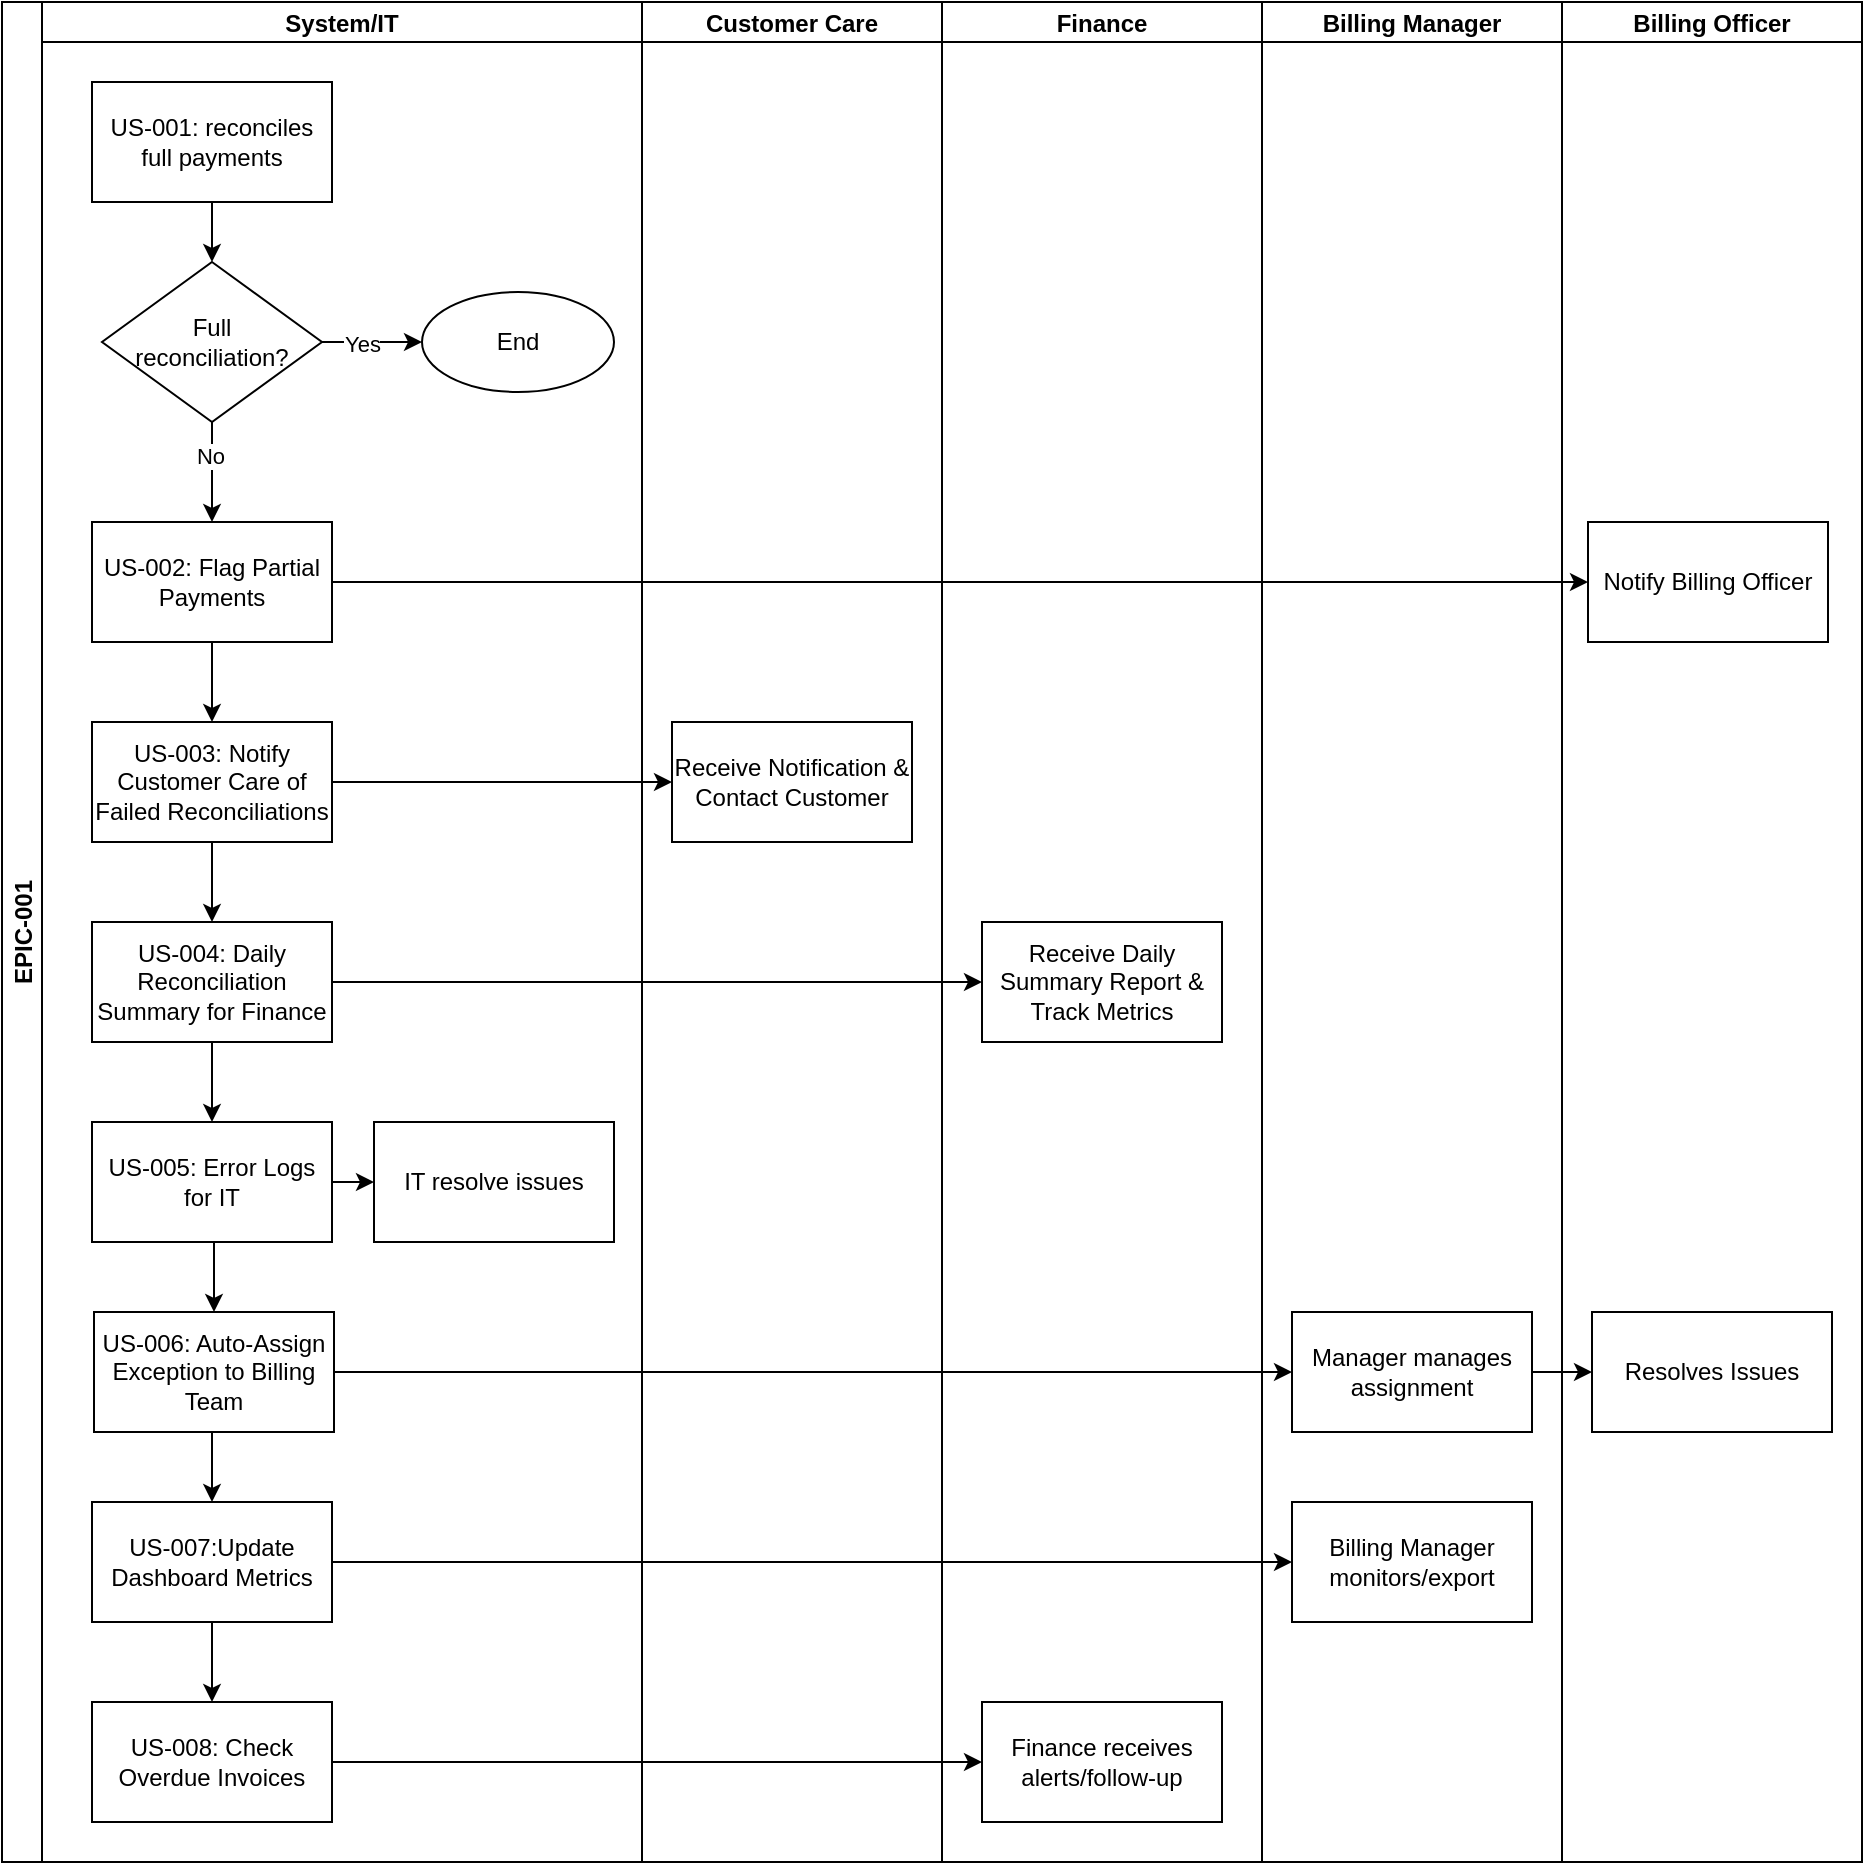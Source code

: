 <mxfile version="28.2.0" pages="9">
  <diagram id="aw0CZdDW3XuBCJTYmKNy" name="Page-9">
    <mxGraphModel dx="860" dy="776" grid="1" gridSize="10" guides="1" tooltips="1" connect="1" arrows="1" fold="1" page="1" pageScale="1" pageWidth="827" pageHeight="1169" math="0" shadow="0">
      <root>
        <mxCell id="0" />
        <mxCell id="1" parent="0" />
        <mxCell id="eJsnP_MNi_-mP_wqmJy9-1" value="EPIC-001" style="swimlane;childLayout=stackLayout;resizeParent=1;resizeParentMax=0;startSize=20;horizontal=0;horizontalStack=1;" parent="1" vertex="1">
          <mxGeometry x="34" y="40" width="930" height="930" as="geometry" />
        </mxCell>
        <mxCell id="eJsnP_MNi_-mP_wqmJy9-7" value="System/IT" style="swimlane;startSize=20;" parent="eJsnP_MNi_-mP_wqmJy9-1" vertex="1">
          <mxGeometry x="20" width="300" height="930" as="geometry" />
        </mxCell>
        <mxCell id="YB1YqfP63qpQoVSk7s4b-3" style="edgeStyle=orthogonalEdgeStyle;rounded=0;orthogonalLoop=1;jettySize=auto;html=1;exitX=0.5;exitY=1;exitDx=0;exitDy=0;entryX=0.5;entryY=0;entryDx=0;entryDy=0;" parent="eJsnP_MNi_-mP_wqmJy9-7" source="eJsnP_MNi_-mP_wqmJy9-8" target="YB1YqfP63qpQoVSk7s4b-2" edge="1">
          <mxGeometry relative="1" as="geometry" />
        </mxCell>
        <mxCell id="eJsnP_MNi_-mP_wqmJy9-8" value="US-001: reconciles full payments" style="rounded=0;whiteSpace=wrap;html=1;" parent="eJsnP_MNi_-mP_wqmJy9-7" vertex="1">
          <mxGeometry x="25" y="40" width="120" height="60" as="geometry" />
        </mxCell>
        <mxCell id="eJsnP_MNi_-mP_wqmJy9-15" style="edgeStyle=orthogonalEdgeStyle;rounded=0;orthogonalLoop=1;jettySize=auto;html=1;exitX=0.5;exitY=1;exitDx=0;exitDy=0;entryX=0.5;entryY=0;entryDx=0;entryDy=0;" parent="eJsnP_MNi_-mP_wqmJy9-7" source="eJsnP_MNi_-mP_wqmJy9-9" target="eJsnP_MNi_-mP_wqmJy9-10" edge="1">
          <mxGeometry relative="1" as="geometry" />
        </mxCell>
        <mxCell id="eJsnP_MNi_-mP_wqmJy9-9" value="US-002: Flag Partial Payments" style="rounded=0;whiteSpace=wrap;html=1;" parent="eJsnP_MNi_-mP_wqmJy9-7" vertex="1">
          <mxGeometry x="25" y="260" width="120" height="60" as="geometry" />
        </mxCell>
        <mxCell id="eJsnP_MNi_-mP_wqmJy9-16" style="edgeStyle=orthogonalEdgeStyle;rounded=0;orthogonalLoop=1;jettySize=auto;html=1;exitX=0.5;exitY=1;exitDx=0;exitDy=0;" parent="eJsnP_MNi_-mP_wqmJy9-7" source="eJsnP_MNi_-mP_wqmJy9-10" target="eJsnP_MNi_-mP_wqmJy9-11" edge="1">
          <mxGeometry relative="1" as="geometry" />
        </mxCell>
        <mxCell id="eJsnP_MNi_-mP_wqmJy9-10" value="US-003: Notify Customer Care of Failed Reconciliations" style="rounded=0;whiteSpace=wrap;html=1;" parent="eJsnP_MNi_-mP_wqmJy9-7" vertex="1">
          <mxGeometry x="25" y="360" width="120" height="60" as="geometry" />
        </mxCell>
        <mxCell id="eJsnP_MNi_-mP_wqmJy9-17" style="edgeStyle=orthogonalEdgeStyle;rounded=0;orthogonalLoop=1;jettySize=auto;html=1;exitX=0.5;exitY=1;exitDx=0;exitDy=0;" parent="eJsnP_MNi_-mP_wqmJy9-7" source="eJsnP_MNi_-mP_wqmJy9-11" target="eJsnP_MNi_-mP_wqmJy9-12" edge="1">
          <mxGeometry relative="1" as="geometry" />
        </mxCell>
        <mxCell id="eJsnP_MNi_-mP_wqmJy9-11" value="US-004: Daily Reconciliation Summary for Finance" style="rounded=0;whiteSpace=wrap;html=1;" parent="eJsnP_MNi_-mP_wqmJy9-7" vertex="1">
          <mxGeometry x="25" y="460" width="120" height="60" as="geometry" />
        </mxCell>
        <mxCell id="eJsnP_MNi_-mP_wqmJy9-18" style="edgeStyle=orthogonalEdgeStyle;rounded=0;orthogonalLoop=1;jettySize=auto;html=1;exitX=0.5;exitY=1;exitDx=0;exitDy=0;entryX=0.5;entryY=0;entryDx=0;entryDy=0;" parent="eJsnP_MNi_-mP_wqmJy9-7" source="eJsnP_MNi_-mP_wqmJy9-12" target="eJsnP_MNi_-mP_wqmJy9-13" edge="1">
          <mxGeometry relative="1" as="geometry" />
        </mxCell>
        <mxCell id="YB1YqfP63qpQoVSk7s4b-12" style="edgeStyle=orthogonalEdgeStyle;rounded=0;orthogonalLoop=1;jettySize=auto;html=1;exitX=1;exitY=0.5;exitDx=0;exitDy=0;entryX=0;entryY=0.5;entryDx=0;entryDy=0;" parent="eJsnP_MNi_-mP_wqmJy9-7" source="eJsnP_MNi_-mP_wqmJy9-12" target="YB1YqfP63qpQoVSk7s4b-11" edge="1">
          <mxGeometry relative="1" as="geometry" />
        </mxCell>
        <mxCell id="eJsnP_MNi_-mP_wqmJy9-12" value="US-005: Error Logs for IT" style="rounded=0;whiteSpace=wrap;html=1;" parent="eJsnP_MNi_-mP_wqmJy9-7" vertex="1">
          <mxGeometry x="25" y="560" width="120" height="60" as="geometry" />
        </mxCell>
        <mxCell id="G0S8UKhkAEgHtLFqJv8A-2" style="edgeStyle=orthogonalEdgeStyle;rounded=0;orthogonalLoop=1;jettySize=auto;html=1;exitX=0.5;exitY=1;exitDx=0;exitDy=0;entryX=0.5;entryY=0;entryDx=0;entryDy=0;" parent="eJsnP_MNi_-mP_wqmJy9-7" source="eJsnP_MNi_-mP_wqmJy9-13" target="G0S8UKhkAEgHtLFqJv8A-1" edge="1">
          <mxGeometry relative="1" as="geometry" />
        </mxCell>
        <mxCell id="eJsnP_MNi_-mP_wqmJy9-13" value="US-006: Auto-Assign Exception to Billing Team" style="rounded=0;whiteSpace=wrap;html=1;" parent="eJsnP_MNi_-mP_wqmJy9-7" vertex="1">
          <mxGeometry x="26" y="655" width="120" height="60" as="geometry" />
        </mxCell>
        <mxCell id="YB1YqfP63qpQoVSk7s4b-1" value="End" style="ellipse;whiteSpace=wrap;html=1;" parent="eJsnP_MNi_-mP_wqmJy9-7" vertex="1">
          <mxGeometry x="190" y="145" width="96" height="50" as="geometry" />
        </mxCell>
        <mxCell id="YB1YqfP63qpQoVSk7s4b-4" style="edgeStyle=orthogonalEdgeStyle;rounded=0;orthogonalLoop=1;jettySize=auto;html=1;exitX=0.5;exitY=1;exitDx=0;exitDy=0;entryX=0.5;entryY=0;entryDx=0;entryDy=0;" parent="eJsnP_MNi_-mP_wqmJy9-7" source="YB1YqfP63qpQoVSk7s4b-2" target="eJsnP_MNi_-mP_wqmJy9-9" edge="1">
          <mxGeometry relative="1" as="geometry" />
        </mxCell>
        <mxCell id="YB1YqfP63qpQoVSk7s4b-7" value="No" style="edgeLabel;html=1;align=center;verticalAlign=middle;resizable=0;points=[];" parent="YB1YqfP63qpQoVSk7s4b-4" vertex="1" connectable="0">
          <mxGeometry x="-0.32" y="-1" relative="1" as="geometry">
            <mxPoint as="offset" />
          </mxGeometry>
        </mxCell>
        <mxCell id="YB1YqfP63qpQoVSk7s4b-5" style="edgeStyle=orthogonalEdgeStyle;rounded=0;orthogonalLoop=1;jettySize=auto;html=1;exitX=1;exitY=0.5;exitDx=0;exitDy=0;entryX=0;entryY=0.5;entryDx=0;entryDy=0;" parent="eJsnP_MNi_-mP_wqmJy9-7" source="YB1YqfP63qpQoVSk7s4b-2" target="YB1YqfP63qpQoVSk7s4b-1" edge="1">
          <mxGeometry relative="1" as="geometry" />
        </mxCell>
        <mxCell id="YB1YqfP63qpQoVSk7s4b-9" value="No" style="edgeLabel;html=1;align=center;verticalAlign=middle;resizable=0;points=[];" parent="YB1YqfP63qpQoVSk7s4b-5" vertex="1" connectable="0">
          <mxGeometry x="-0.28" y="-2" relative="1" as="geometry">
            <mxPoint as="offset" />
          </mxGeometry>
        </mxCell>
        <mxCell id="G0S8UKhkAEgHtLFqJv8A-12" value="Yes" style="edgeLabel;html=1;align=center;verticalAlign=middle;resizable=0;points=[];" parent="YB1YqfP63qpQoVSk7s4b-5" vertex="1" connectable="0">
          <mxGeometry x="-0.2" y="-1" relative="1" as="geometry">
            <mxPoint as="offset" />
          </mxGeometry>
        </mxCell>
        <mxCell id="YB1YqfP63qpQoVSk7s4b-2" value="Full&lt;div&gt;reconciliation?&lt;/div&gt;" style="rhombus;whiteSpace=wrap;html=1;" parent="eJsnP_MNi_-mP_wqmJy9-7" vertex="1">
          <mxGeometry x="30" y="130" width="110" height="80" as="geometry" />
        </mxCell>
        <mxCell id="YB1YqfP63qpQoVSk7s4b-11" value="IT resolve issues" style="rounded=0;whiteSpace=wrap;html=1;" parent="eJsnP_MNi_-mP_wqmJy9-7" vertex="1">
          <mxGeometry x="166" y="560" width="120" height="60" as="geometry" />
        </mxCell>
        <mxCell id="G0S8UKhkAEgHtLFqJv8A-6" style="edgeStyle=orthogonalEdgeStyle;rounded=0;orthogonalLoop=1;jettySize=auto;html=1;exitX=0.5;exitY=1;exitDx=0;exitDy=0;entryX=0.5;entryY=0;entryDx=0;entryDy=0;" parent="eJsnP_MNi_-mP_wqmJy9-7" source="G0S8UKhkAEgHtLFqJv8A-1" target="G0S8UKhkAEgHtLFqJv8A-5" edge="1">
          <mxGeometry relative="1" as="geometry" />
        </mxCell>
        <mxCell id="G0S8UKhkAEgHtLFqJv8A-1" value="US-007:Update Dashboard Metrics" style="rounded=0;whiteSpace=wrap;html=1;" parent="eJsnP_MNi_-mP_wqmJy9-7" vertex="1">
          <mxGeometry x="25" y="750" width="120" height="60" as="geometry" />
        </mxCell>
        <mxCell id="G0S8UKhkAEgHtLFqJv8A-5" value="US-008: Check Overdue Invoices" style="rounded=0;whiteSpace=wrap;html=1;" parent="eJsnP_MNi_-mP_wqmJy9-7" vertex="1">
          <mxGeometry x="25" y="850" width="120" height="60" as="geometry" />
        </mxCell>
        <mxCell id="eJsnP_MNi_-mP_wqmJy9-2" value="Customer Care" style="swimlane;startSize=20;" parent="eJsnP_MNi_-mP_wqmJy9-1" vertex="1">
          <mxGeometry x="320" width="150" height="930" as="geometry" />
        </mxCell>
        <mxCell id="eJsnP_MNi_-mP_wqmJy9-19" value="Receive Notification&amp;nbsp;&amp;amp; Contact Customer" style="rounded=0;whiteSpace=wrap;html=1;" parent="eJsnP_MNi_-mP_wqmJy9-2" vertex="1">
          <mxGeometry x="15" y="360" width="120" height="60" as="geometry" />
        </mxCell>
        <mxCell id="eJsnP_MNi_-mP_wqmJy9-3" value="Finance" style="swimlane;startSize=20;" parent="eJsnP_MNi_-mP_wqmJy9-1" vertex="1">
          <mxGeometry x="470" width="160" height="930" as="geometry" />
        </mxCell>
        <mxCell id="eJsnP_MNi_-mP_wqmJy9-23" value="Receive Daily Summary&amp;nbsp;Report &amp;amp; Track Metrics" style="rounded=0;whiteSpace=wrap;html=1;" parent="eJsnP_MNi_-mP_wqmJy9-3" vertex="1">
          <mxGeometry x="20" y="460" width="120" height="60" as="geometry" />
        </mxCell>
        <mxCell id="G0S8UKhkAEgHtLFqJv8A-7" value="Finance receives alerts/follow-up" style="rounded=0;whiteSpace=wrap;html=1;" parent="eJsnP_MNi_-mP_wqmJy9-3" vertex="1">
          <mxGeometry x="20" y="850" width="120" height="60" as="geometry" />
        </mxCell>
        <mxCell id="eJsnP_MNi_-mP_wqmJy9-4" value="Billing Manager" style="swimlane;startSize=20;" parent="eJsnP_MNi_-mP_wqmJy9-1" vertex="1">
          <mxGeometry x="630" width="150" height="930" as="geometry" />
        </mxCell>
        <mxCell id="YB1YqfP63qpQoVSk7s4b-13" value="Manager manages assignment" style="rounded=0;whiteSpace=wrap;html=1;" parent="eJsnP_MNi_-mP_wqmJy9-4" vertex="1">
          <mxGeometry x="15" y="655" width="120" height="60" as="geometry" />
        </mxCell>
        <mxCell id="G0S8UKhkAEgHtLFqJv8A-3" value="Billing Manager monitors/export" style="rounded=0;whiteSpace=wrap;html=1;" parent="eJsnP_MNi_-mP_wqmJy9-4" vertex="1">
          <mxGeometry x="15" y="750" width="120" height="60" as="geometry" />
        </mxCell>
        <mxCell id="eJsnP_MNi_-mP_wqmJy9-20" style="edgeStyle=orthogonalEdgeStyle;rounded=0;orthogonalLoop=1;jettySize=auto;html=1;exitX=1;exitY=0.5;exitDx=0;exitDy=0;entryX=0;entryY=0.5;entryDx=0;entryDy=0;" parent="eJsnP_MNi_-mP_wqmJy9-1" source="eJsnP_MNi_-mP_wqmJy9-10" target="eJsnP_MNi_-mP_wqmJy9-19" edge="1">
          <mxGeometry relative="1" as="geometry" />
        </mxCell>
        <mxCell id="eJsnP_MNi_-mP_wqmJy9-24" style="edgeStyle=orthogonalEdgeStyle;rounded=0;orthogonalLoop=1;jettySize=auto;html=1;exitX=1;exitY=0.5;exitDx=0;exitDy=0;entryX=0;entryY=0.5;entryDx=0;entryDy=0;" parent="eJsnP_MNi_-mP_wqmJy9-1" source="eJsnP_MNi_-mP_wqmJy9-11" target="eJsnP_MNi_-mP_wqmJy9-23" edge="1">
          <mxGeometry relative="1" as="geometry" />
        </mxCell>
        <mxCell id="YB1YqfP63qpQoVSk7s4b-10" value="Billing Officer" style="swimlane;startSize=20;" parent="eJsnP_MNi_-mP_wqmJy9-1" vertex="1">
          <mxGeometry x="780" width="150" height="930" as="geometry" />
        </mxCell>
        <mxCell id="GONIGOaGjowjFC86780Q-1" value="Resolves Issues" style="rounded=0;whiteSpace=wrap;html=1;" parent="YB1YqfP63qpQoVSk7s4b-10" vertex="1">
          <mxGeometry x="15" y="655" width="120" height="60" as="geometry" />
        </mxCell>
        <mxCell id="G0S8UKhkAEgHtLFqJv8A-10" value="Notify Billing Officer" style="rounded=0;whiteSpace=wrap;html=1;" parent="YB1YqfP63qpQoVSk7s4b-10" vertex="1">
          <mxGeometry x="13" y="260" width="120" height="60" as="geometry" />
        </mxCell>
        <mxCell id="YB1YqfP63qpQoVSk7s4b-14" style="edgeStyle=orthogonalEdgeStyle;rounded=0;orthogonalLoop=1;jettySize=auto;html=1;exitX=1;exitY=0.5;exitDx=0;exitDy=0;" parent="eJsnP_MNi_-mP_wqmJy9-1" source="eJsnP_MNi_-mP_wqmJy9-13" target="YB1YqfP63qpQoVSk7s4b-13" edge="1">
          <mxGeometry relative="1" as="geometry" />
        </mxCell>
        <mxCell id="GONIGOaGjowjFC86780Q-3" style="edgeStyle=orthogonalEdgeStyle;rounded=0;orthogonalLoop=1;jettySize=auto;html=1;exitX=1;exitY=0.5;exitDx=0;exitDy=0;entryX=0;entryY=0.5;entryDx=0;entryDy=0;" parent="eJsnP_MNi_-mP_wqmJy9-1" source="YB1YqfP63qpQoVSk7s4b-13" target="GONIGOaGjowjFC86780Q-1" edge="1">
          <mxGeometry relative="1" as="geometry" />
        </mxCell>
        <mxCell id="G0S8UKhkAEgHtLFqJv8A-4" style="edgeStyle=orthogonalEdgeStyle;rounded=0;orthogonalLoop=1;jettySize=auto;html=1;exitX=1;exitY=0.5;exitDx=0;exitDy=0;" parent="eJsnP_MNi_-mP_wqmJy9-1" source="G0S8UKhkAEgHtLFqJv8A-1" target="G0S8UKhkAEgHtLFqJv8A-3" edge="1">
          <mxGeometry relative="1" as="geometry" />
        </mxCell>
        <mxCell id="G0S8UKhkAEgHtLFqJv8A-8" style="edgeStyle=orthogonalEdgeStyle;rounded=0;orthogonalLoop=1;jettySize=auto;html=1;exitX=1;exitY=0.5;exitDx=0;exitDy=0;" parent="eJsnP_MNi_-mP_wqmJy9-1" source="G0S8UKhkAEgHtLFqJv8A-5" target="G0S8UKhkAEgHtLFqJv8A-7" edge="1">
          <mxGeometry relative="1" as="geometry" />
        </mxCell>
        <mxCell id="G0S8UKhkAEgHtLFqJv8A-11" style="edgeStyle=orthogonalEdgeStyle;rounded=0;orthogonalLoop=1;jettySize=auto;html=1;exitX=1;exitY=0.5;exitDx=0;exitDy=0;entryX=0;entryY=0.5;entryDx=0;entryDy=0;" parent="eJsnP_MNi_-mP_wqmJy9-1" source="eJsnP_MNi_-mP_wqmJy9-9" target="G0S8UKhkAEgHtLFqJv8A-10" edge="1">
          <mxGeometry relative="1" as="geometry" />
        </mxCell>
      </root>
    </mxGraphModel>
  </diagram>
  <diagram name="Page-1" id="R4zYMKAZUH1EfL0LNs-L">
    <mxGraphModel dx="860" dy="776" grid="1" gridSize="10" guides="1" tooltips="1" connect="1" arrows="1" fold="1" page="1" pageScale="1" pageWidth="827" pageHeight="1169" math="0" shadow="0">
      <root>
        <mxCell id="0" />
        <mxCell id="1" parent="0" />
        <mxCell id="-iUmL4_1PFdcWPyyGIMi-21" value="US-001: System automatically reconciles full payments" style="swimlane;childLayout=stackLayout;resizeParent=1;resizeParentMax=0;startSize=20;horizontal=0;horizontalStack=1;" parent="1" vertex="1">
          <mxGeometry x="40" y="40" width="550" height="560" as="geometry" />
        </mxCell>
        <mxCell id="-iUmL4_1PFdcWPyyGIMi-22" value="System / IT " style="swimlane;startSize=20;" parent="-iUmL4_1PFdcWPyyGIMi-21" vertex="1">
          <mxGeometry x="20" width="350" height="560" as="geometry">
            <mxRectangle x="20" width="32" height="560" as="alternateBounds" />
          </mxGeometry>
        </mxCell>
        <mxCell id="-iUmL4_1PFdcWPyyGIMi-23" style="edgeStyle=none;curved=1;rounded=0;orthogonalLoop=1;jettySize=auto;html=1;exitX=0.5;exitY=1;exitDx=0;exitDy=0;entryX=0.5;entryY=0;entryDx=0;entryDy=0;fontSize=12;startSize=8;endSize=8;" parent="-iUmL4_1PFdcWPyyGIMi-22" source="-iUmL4_1PFdcWPyyGIMi-24" target="-iUmL4_1PFdcWPyyGIMi-26" edge="1">
          <mxGeometry relative="1" as="geometry" />
        </mxCell>
        <mxCell id="-iUmL4_1PFdcWPyyGIMi-24" value="Receive daily billing &amp;amp; payments files" style="ellipse;whiteSpace=wrap;html=1;" parent="-iUmL4_1PFdcWPyyGIMi-22" vertex="1">
          <mxGeometry x="35" y="50" width="120" height="80" as="geometry" />
        </mxCell>
        <mxCell id="-iUmL4_1PFdcWPyyGIMi-25" style="edgeStyle=none;curved=1;rounded=0;orthogonalLoop=1;jettySize=auto;html=1;exitX=0.5;exitY=1;exitDx=0;exitDy=0;entryX=0.5;entryY=0;entryDx=0;entryDy=0;fontSize=12;startSize=8;endSize=8;" parent="-iUmL4_1PFdcWPyyGIMi-22" source="-iUmL4_1PFdcWPyyGIMi-26" target="-iUmL4_1PFdcWPyyGIMi-28" edge="1">
          <mxGeometry relative="1" as="geometry" />
        </mxCell>
        <mxCell id="-iUmL4_1PFdcWPyyGIMi-26" value="System ingests billing &amp;amp; payment data" style="rounded=0;whiteSpace=wrap;html=1;" parent="-iUmL4_1PFdcWPyyGIMi-22" vertex="1">
          <mxGeometry x="35" y="160" width="120" height="60" as="geometry" />
        </mxCell>
        <mxCell id="-iUmL4_1PFdcWPyyGIMi-27" style="edgeStyle=none;curved=1;rounded=0;orthogonalLoop=1;jettySize=auto;html=1;exitX=0.5;exitY=1;exitDx=0;exitDy=0;entryX=0.5;entryY=0;entryDx=0;entryDy=0;fontSize=12;startSize=8;endSize=8;" parent="-iUmL4_1PFdcWPyyGIMi-22" source="-iUmL4_1PFdcWPyyGIMi-28" target="-iUmL4_1PFdcWPyyGIMi-29" edge="1">
          <mxGeometry relative="1" as="geometry" />
        </mxCell>
        <mxCell id="-iUmL4_1PFdcWPyyGIMi-28" value="Auto-match payments to invoices" style="rounded=0;whiteSpace=wrap;html=1;" parent="-iUmL4_1PFdcWPyyGIMi-22" vertex="1">
          <mxGeometry x="35" y="240" width="120" height="60" as="geometry" />
        </mxCell>
        <mxCell id="-iUmL4_1PFdcWPyyGIMi-29" value="All invoices matched?" style="rhombus;whiteSpace=wrap;html=1;" parent="-iUmL4_1PFdcWPyyGIMi-22" vertex="1">
          <mxGeometry x="55" y="320" width="80" height="80" as="geometry" />
        </mxCell>
        <mxCell id="-iUmL4_1PFdcWPyyGIMi-30" value="Close matched invoices" style="ellipse;whiteSpace=wrap;html=1;" parent="-iUmL4_1PFdcWPyyGIMi-22" vertex="1">
          <mxGeometry x="35" y="450" width="120" height="80" as="geometry" />
        </mxCell>
        <mxCell id="-iUmL4_1PFdcWPyyGIMi-31" value="Flag unmatched invoices" style="rounded=0;whiteSpace=wrap;html=1;" parent="-iUmL4_1PFdcWPyyGIMi-22" vertex="1">
          <mxGeometry x="195" y="330" width="125" height="60" as="geometry" />
        </mxCell>
        <mxCell id="-iUmL4_1PFdcWPyyGIMi-32" value="" style="endArrow=classic;html=1;rounded=0;fontSize=12;startSize=8;endSize=8;curved=1;entryX=0;entryY=0.5;entryDx=0;entryDy=0;" parent="-iUmL4_1PFdcWPyyGIMi-22" target="-iUmL4_1PFdcWPyyGIMi-31" edge="1">
          <mxGeometry relative="1" as="geometry">
            <mxPoint x="135" y="359.5" as="sourcePoint" />
            <mxPoint x="205" y="360" as="targetPoint" />
          </mxGeometry>
        </mxCell>
        <mxCell id="-iUmL4_1PFdcWPyyGIMi-33" value="No" style="edgeLabel;resizable=0;html=1;;align=center;verticalAlign=middle;" parent="-iUmL4_1PFdcWPyyGIMi-32" connectable="0" vertex="1">
          <mxGeometry relative="1" as="geometry" />
        </mxCell>
        <mxCell id="-iUmL4_1PFdcWPyyGIMi-34" value="" style="endArrow=classic;html=1;rounded=0;fontSize=12;startSize=8;endSize=8;curved=1;entryX=0.5;entryY=0;entryDx=0;entryDy=0;" parent="-iUmL4_1PFdcWPyyGIMi-22" target="-iUmL4_1PFdcWPyyGIMi-30" edge="1">
          <mxGeometry relative="1" as="geometry">
            <mxPoint x="95" y="400" as="sourcePoint" />
            <mxPoint x="255" y="400" as="targetPoint" />
          </mxGeometry>
        </mxCell>
        <mxCell id="-iUmL4_1PFdcWPyyGIMi-35" value="Yes" style="edgeLabel;resizable=0;html=1;;align=center;verticalAlign=middle;" parent="-iUmL4_1PFdcWPyyGIMi-34" connectable="0" vertex="1">
          <mxGeometry relative="1" as="geometry" />
        </mxCell>
        <mxCell id="-iUmL4_1PFdcWPyyGIMi-38" style="edgeStyle=none;curved=1;rounded=0;orthogonalLoop=1;jettySize=auto;html=1;exitX=1;exitY=0.5;exitDx=0;exitDy=0;entryX=0;entryY=0.5;entryDx=0;entryDy=0;fontSize=12;startSize=8;endSize=8;" parent="-iUmL4_1PFdcWPyyGIMi-21" source="-iUmL4_1PFdcWPyyGIMi-31" target="-iUmL4_1PFdcWPyyGIMi-40" edge="1">
          <mxGeometry relative="1" as="geometry" />
        </mxCell>
        <mxCell id="-iUmL4_1PFdcWPyyGIMi-39" value="Billing Officer" style="swimlane;startSize=20;" parent="-iUmL4_1PFdcWPyyGIMi-21" vertex="1">
          <mxGeometry x="370" width="180" height="560" as="geometry" />
        </mxCell>
        <mxCell id="-iUmL4_1PFdcWPyyGIMi-40" value="Review flagged invoices" style="rounded=0;whiteSpace=wrap;html=1;" parent="-iUmL4_1PFdcWPyyGIMi-39" vertex="1">
          <mxGeometry x="35" y="330" width="120" height="60" as="geometry" />
        </mxCell>
      </root>
    </mxGraphModel>
  </diagram>
  <diagram id="3BdS2pwbt9mrFKYtVr_9" name="Page-2">
    <mxGraphModel dx="841" dy="776" grid="1" gridSize="10" guides="1" tooltips="1" connect="1" arrows="1" fold="1" page="1" pageScale="1" pageWidth="827" pageHeight="1169" math="0" shadow="0">
      <root>
        <mxCell id="0" />
        <mxCell id="1" parent="0" />
        <mxCell id="OYBeeCawDCVQtdTFkf4j-1" value="US-002: Flag Partial Payments" style="swimlane;childLayout=stackLayout;resizeParent=1;resizeParentMax=0;startSize=20;horizontal=0;horizontalStack=1;" parent="1" vertex="1">
          <mxGeometry x="40" y="50" width="642.5" height="640" as="geometry" />
        </mxCell>
        <mxCell id="OYBeeCawDCVQtdTFkf4j-2" value="System / IT " style="swimlane;startSize=20;" parent="OYBeeCawDCVQtdTFkf4j-1" vertex="1">
          <mxGeometry x="20" width="402.5" height="640" as="geometry">
            <mxRectangle x="20" width="32" height="560" as="alternateBounds" />
          </mxGeometry>
        </mxCell>
        <mxCell id="OYBeeCawDCVQtdTFkf4j-3" style="edgeStyle=none;curved=1;rounded=0;orthogonalLoop=1;jettySize=auto;html=1;exitX=0.5;exitY=1;exitDx=0;exitDy=0;entryX=0.5;entryY=0;entryDx=0;entryDy=0;fontSize=12;startSize=8;endSize=8;" parent="OYBeeCawDCVQtdTFkf4j-2" source="OYBeeCawDCVQtdTFkf4j-4" target="OYBeeCawDCVQtdTFkf4j-6" edge="1">
          <mxGeometry relative="1" as="geometry" />
        </mxCell>
        <mxCell id="OYBeeCawDCVQtdTFkf4j-4" value="&lt;div&gt;Receive partial / unmatched&lt;span style=&quot;background-color: transparent; color: light-dark(rgb(0, 0, 0), rgb(255, 255, 255));&quot;&gt;&amp;nbsp;invoices from US-001&lt;/span&gt;&lt;/div&gt;" style="rounded=0;whiteSpace=wrap;html=1;" parent="OYBeeCawDCVQtdTFkf4j-2" vertex="1">
          <mxGeometry x="35" y="40" width="120" height="80" as="geometry" />
        </mxCell>
        <mxCell id="OYBeeCawDCVQtdTFkf4j-5" style="edgeStyle=none;curved=1;rounded=0;orthogonalLoop=1;jettySize=auto;html=1;exitX=0.5;exitY=1;exitDx=0;exitDy=0;entryX=0.5;entryY=0;entryDx=0;entryDy=0;fontSize=12;startSize=8;endSize=8;" parent="OYBeeCawDCVQtdTFkf4j-2" source="OYBeeCawDCVQtdTFkf4j-6" target="OYBeeCawDCVQtdTFkf4j-7" edge="1">
          <mxGeometry relative="1" as="geometry" />
        </mxCell>
        <mxCell id="OYBeeCawDCVQtdTFkf4j-6" value="Check if payment &amp;lt; invoice" style="rounded=0;whiteSpace=wrap;html=1;" parent="OYBeeCawDCVQtdTFkf4j-2" vertex="1">
          <mxGeometry x="35" y="150" width="120" height="60" as="geometry" />
        </mxCell>
        <mxCell id="OYBeeCawDCVQtdTFkf4j-7" value="Is payment partial?" style="rhombus;whiteSpace=wrap;html=1;" parent="OYBeeCawDCVQtdTFkf4j-2" vertex="1">
          <mxGeometry x="55" y="250" width="80" height="80" as="geometry" />
        </mxCell>
        <mxCell id="OYBeeCawDCVQtdTFkf4j-8" value="Route to investigation /&amp;nbsp;closure by Billing Officer" style="rounded=0;whiteSpace=wrap;html=1;" parent="OYBeeCawDCVQtdTFkf4j-2" vertex="1">
          <mxGeometry x="195" y="260" width="125" height="60" as="geometry" />
        </mxCell>
        <mxCell id="OYBeeCawDCVQtdTFkf4j-9" value="" style="endArrow=classic;html=1;rounded=0;fontSize=12;startSize=8;endSize=8;curved=1;entryX=0;entryY=0.5;entryDx=0;entryDy=0;exitX=1;exitY=0.5;exitDx=0;exitDy=0;" parent="OYBeeCawDCVQtdTFkf4j-2" source="OYBeeCawDCVQtdTFkf4j-7" target="OYBeeCawDCVQtdTFkf4j-8" edge="1">
          <mxGeometry relative="1" as="geometry">
            <mxPoint x="135" y="359.5" as="sourcePoint" />
            <mxPoint x="205" y="360" as="targetPoint" />
          </mxGeometry>
        </mxCell>
        <mxCell id="OYBeeCawDCVQtdTFkf4j-10" value="No" style="edgeLabel;resizable=0;html=1;;align=center;verticalAlign=middle;" parent="OYBeeCawDCVQtdTFkf4j-9" connectable="0" vertex="1">
          <mxGeometry relative="1" as="geometry" />
        </mxCell>
        <mxCell id="OYBeeCawDCVQtdTFkf4j-11" value="" style="endArrow=classic;html=1;rounded=0;fontSize=12;startSize=8;endSize=8;curved=1;entryX=0.5;entryY=0;entryDx=0;entryDy=0;exitX=0.5;exitY=1;exitDx=0;exitDy=0;" parent="OYBeeCawDCVQtdTFkf4j-2" source="OYBeeCawDCVQtdTFkf4j-7" target="OYBeeCawDCVQtdTFkf4j-14" edge="1">
          <mxGeometry relative="1" as="geometry">
            <mxPoint x="95" y="400" as="sourcePoint" />
            <mxPoint x="95" y="450" as="targetPoint" />
          </mxGeometry>
        </mxCell>
        <mxCell id="OYBeeCawDCVQtdTFkf4j-12" value="Yes" style="edgeLabel;resizable=0;html=1;;align=center;verticalAlign=middle;" parent="OYBeeCawDCVQtdTFkf4j-11" connectable="0" vertex="1">
          <mxGeometry relative="1" as="geometry" />
        </mxCell>
        <mxCell id="OYBeeCawDCVQtdTFkf4j-13" style="edgeStyle=none;curved=1;rounded=0;orthogonalLoop=1;jettySize=auto;html=1;exitX=0.5;exitY=1;exitDx=0;exitDy=0;entryX=0.5;entryY=0;entryDx=0;entryDy=0;fontSize=12;startSize=8;endSize=8;" parent="OYBeeCawDCVQtdTFkf4j-2" source="OYBeeCawDCVQtdTFkf4j-14" target="OYBeeCawDCVQtdTFkf4j-16" edge="1">
          <mxGeometry relative="1" as="geometry" />
        </mxCell>
        <mxCell id="OYBeeCawDCVQtdTFkf4j-14" value="Flag invoice as exception" style="rounded=0;whiteSpace=wrap;html=1;" parent="OYBeeCawDCVQtdTFkf4j-2" vertex="1">
          <mxGeometry x="35" y="380" width="120" height="60" as="geometry" />
        </mxCell>
        <mxCell id="OYBeeCawDCVQtdTFkf4j-15" style="edgeStyle=none;curved=1;rounded=0;orthogonalLoop=1;jettySize=auto;html=1;exitX=0.5;exitY=1;exitDx=0;exitDy=0;entryX=0.5;entryY=0;entryDx=0;entryDy=0;fontSize=12;startSize=8;endSize=8;" parent="OYBeeCawDCVQtdTFkf4j-2" source="OYBeeCawDCVQtdTFkf4j-16" target="OYBeeCawDCVQtdTFkf4j-17" edge="1">
          <mxGeometry relative="1" as="geometry" />
        </mxCell>
        <mxCell id="OYBeeCawDCVQtdTFkf4j-16" value="Update exception dashboard" style="rounded=0;whiteSpace=wrap;html=1;" parent="OYBeeCawDCVQtdTFkf4j-2" vertex="1">
          <mxGeometry x="35" y="470" width="120" height="60" as="geometry" />
        </mxCell>
        <mxCell id="OYBeeCawDCVQtdTFkf4j-17" value="Send notification" style="rounded=0;whiteSpace=wrap;html=1;" parent="OYBeeCawDCVQtdTFkf4j-2" vertex="1">
          <mxGeometry x="35" y="560" width="120" height="60" as="geometry" />
        </mxCell>
        <mxCell id="OYBeeCawDCVQtdTFkf4j-18" value="Billing Officer" style="swimlane;startSize=20;" parent="OYBeeCawDCVQtdTFkf4j-1" vertex="1">
          <mxGeometry x="422.5" width="220" height="640" as="geometry" />
        </mxCell>
        <mxCell id="OYBeeCawDCVQtdTFkf4j-19" value="Review flagged invoices" style="rounded=0;whiteSpace=wrap;html=1;" parent="OYBeeCawDCVQtdTFkf4j-18" vertex="1">
          <mxGeometry x="37.5" y="560" width="120" height="60" as="geometry" />
        </mxCell>
        <mxCell id="fa1-ZUYZAmzvQWs5MYpZ-1" style="edgeStyle=orthogonalEdgeStyle;rounded=0;orthogonalLoop=1;jettySize=auto;html=1;exitX=1;exitY=0.5;exitDx=0;exitDy=0;entryX=0;entryY=0.5;entryDx=0;entryDy=0;" edge="1" parent="OYBeeCawDCVQtdTFkf4j-1" source="OYBeeCawDCVQtdTFkf4j-17" target="OYBeeCawDCVQtdTFkf4j-19">
          <mxGeometry relative="1" as="geometry" />
        </mxCell>
      </root>
    </mxGraphModel>
  </diagram>
  <diagram id="8pcA9HJnTX96gH-g-ODv" name="Page-3">
    <mxGraphModel dx="894" dy="776" grid="1" gridSize="10" guides="1" tooltips="1" connect="1" arrows="1" fold="1" page="1" pageScale="1" pageWidth="827" pageHeight="1169" math="0" shadow="0">
      <root>
        <mxCell id="0" />
        <mxCell id="1" parent="0" />
        <mxCell id="eta5xOyfLTWFqL1DB3Kz-1" value="US-003: Notify Customer Care of Failed Reconciliations" style="swimlane;childLayout=stackLayout;resizeParent=1;resizeParentMax=0;horizontal=1;startSize=20;horizontalStack=0;html=1;" parent="1" vertex="1">
          <mxGeometry x="40" y="40" width="840" height="520" as="geometry" />
        </mxCell>
        <mxCell id="eta5xOyfLTWFqL1DB3Kz-2" value="System / IT" style="swimlane;startSize=20;horizontal=0;html=1;" parent="eta5xOyfLTWFqL1DB3Kz-1" vertex="1">
          <mxGeometry y="20" width="840" height="350" as="geometry" />
        </mxCell>
        <mxCell id="eta5xOyfLTWFqL1DB3Kz-3" value="Daily reconciliation runs" style="ellipse;whiteSpace=wrap;html=1;" parent="eta5xOyfLTWFqL1DB3Kz-2" vertex="1">
          <mxGeometry x="50" y="20" width="120" height="60" as="geometry" />
        </mxCell>
        <mxCell id="eta5xOyfLTWFqL1DB3Kz-4" value="Invoice successfully reconciled?" style="rhombus;whiteSpace=wrap;html=1;" parent="eta5xOyfLTWFqL1DB3Kz-2" vertex="1">
          <mxGeometry x="50" y="120" width="120" height="90" as="geometry" />
        </mxCell>
        <mxCell id="eta5xOyfLTWFqL1DB3Kz-5" value="End" style="ellipse;whiteSpace=wrap;html=1;" parent="eta5xOyfLTWFqL1DB3Kz-2" vertex="1">
          <mxGeometry x="50" y="270" width="120" height="50" as="geometry" />
        </mxCell>
        <mxCell id="eta5xOyfLTWFqL1DB3Kz-6" value="" style="endArrow=classic;html=1;rounded=0;fontSize=12;startSize=8;endSize=8;curved=1;exitX=0.5;exitY=1;exitDx=0;exitDy=0;" parent="eta5xOyfLTWFqL1DB3Kz-2" source="eta5xOyfLTWFqL1DB3Kz-4" target="eta5xOyfLTWFqL1DB3Kz-5" edge="1">
          <mxGeometry relative="1" as="geometry">
            <mxPoint x="230" y="319.5" as="sourcePoint" />
            <mxPoint x="290" y="250" as="targetPoint" />
          </mxGeometry>
        </mxCell>
        <mxCell id="eta5xOyfLTWFqL1DB3Kz-7" value="No" style="edgeLabel;resizable=0;html=1;;align=center;verticalAlign=middle;" parent="eta5xOyfLTWFqL1DB3Kz-6" connectable="0" vertex="1">
          <mxGeometry relative="1" as="geometry" />
        </mxCell>
        <mxCell id="eta5xOyfLTWFqL1DB3Kz-8" value="Yes" style="edgeLabel;html=1;align=center;verticalAlign=middle;resizable=0;points=[];fontSize=12;" parent="eta5xOyfLTWFqL1DB3Kz-6" vertex="1" connectable="0">
          <mxGeometry x="-0.006" y="-2" relative="1" as="geometry">
            <mxPoint as="offset" />
          </mxGeometry>
        </mxCell>
        <mxCell id="eta5xOyfLTWFqL1DB3Kz-9" style="edgeStyle=none;curved=1;rounded=0;orthogonalLoop=1;jettySize=auto;html=1;exitX=1;exitY=0.5;exitDx=0;exitDy=0;entryX=0;entryY=0.5;entryDx=0;entryDy=0;fontSize=12;startSize=8;endSize=8;" parent="eta5xOyfLTWFqL1DB3Kz-2" source="eta5xOyfLTWFqL1DB3Kz-10" target="eta5xOyfLTWFqL1DB3Kz-12" edge="1">
          <mxGeometry relative="1" as="geometry" />
        </mxCell>
        <mxCell id="eta5xOyfLTWFqL1DB3Kz-10" value="Flag Exceptions" style="rounded=0;whiteSpace=wrap;html=1;" parent="eta5xOyfLTWFqL1DB3Kz-2" vertex="1">
          <mxGeometry x="210" y="135" width="120" height="60" as="geometry" />
        </mxCell>
        <mxCell id="eta5xOyfLTWFqL1DB3Kz-11" style="edgeStyle=none;curved=1;rounded=0;orthogonalLoop=1;jettySize=auto;html=1;exitX=1;exitY=0.5;exitDx=0;exitDy=0;fontSize=12;startSize=8;endSize=8;" parent="eta5xOyfLTWFqL1DB3Kz-2" source="eta5xOyfLTWFqL1DB3Kz-12" target="eta5xOyfLTWFqL1DB3Kz-14" edge="1">
          <mxGeometry relative="1" as="geometry" />
        </mxCell>
        <mxCell id="eta5xOyfLTWFqL1DB3Kz-12" value="Filter unresolved" style="rounded=0;whiteSpace=wrap;html=1;" parent="eta5xOyfLTWFqL1DB3Kz-2" vertex="1">
          <mxGeometry x="360" y="135" width="120" height="60" as="geometry" />
        </mxCell>
        <mxCell id="eta5xOyfLTWFqL1DB3Kz-13" style="edgeStyle=none;curved=1;rounded=0;orthogonalLoop=1;jettySize=auto;html=1;exitX=1;exitY=0.5;exitDx=0;exitDy=0;fontSize=12;startSize=8;endSize=8;" parent="eta5xOyfLTWFqL1DB3Kz-2" source="eta5xOyfLTWFqL1DB3Kz-14" target="eta5xOyfLTWFqL1DB3Kz-15" edge="1">
          <mxGeometry relative="1" as="geometry">
            <mxPoint x="570" y="215" as="targetPoint" />
          </mxGeometry>
        </mxCell>
        <mxCell id="eta5xOyfLTWFqL1DB3Kz-14" value="Generate Notification" style="rounded=0;whiteSpace=wrap;html=1;" parent="eta5xOyfLTWFqL1DB3Kz-2" vertex="1">
          <mxGeometry x="510" y="135" width="120" height="60" as="geometry" />
        </mxCell>
        <mxCell id="eta5xOyfLTWFqL1DB3Kz-15" value="Send to Customer Care" style="rounded=0;whiteSpace=wrap;html=1;" parent="eta5xOyfLTWFqL1DB3Kz-2" vertex="1">
          <mxGeometry x="660" y="135" width="120" height="60" as="geometry" />
        </mxCell>
        <mxCell id="eta5xOyfLTWFqL1DB3Kz-16" value="" style="endArrow=classic;html=1;rounded=0;fontSize=12;startSize=8;endSize=8;curved=1;entryX=0;entryY=0.5;entryDx=0;entryDy=0;exitX=1;exitY=0.5;exitDx=0;exitDy=0;" parent="eta5xOyfLTWFqL1DB3Kz-2" source="eta5xOyfLTWFqL1DB3Kz-4" target="eta5xOyfLTWFqL1DB3Kz-10" edge="1">
          <mxGeometry relative="1" as="geometry">
            <mxPoint x="190" y="360" as="sourcePoint" />
            <mxPoint x="190" y="410" as="targetPoint" />
          </mxGeometry>
        </mxCell>
        <mxCell id="eta5xOyfLTWFqL1DB3Kz-17" value="No" style="edgeLabel;resizable=0;html=1;;align=center;verticalAlign=middle;" parent="eta5xOyfLTWFqL1DB3Kz-16" connectable="0" vertex="1">
          <mxGeometry relative="1" as="geometry" />
        </mxCell>
        <mxCell id="eta5xOyfLTWFqL1DB3Kz-18" style="edgeStyle=none;curved=1;rounded=0;orthogonalLoop=1;jettySize=auto;html=1;exitX=0.5;exitY=1;exitDx=0;exitDy=0;fontSize=12;startSize=8;endSize=8;" parent="eta5xOyfLTWFqL1DB3Kz-2" source="eta5xOyfLTWFqL1DB3Kz-3" target="eta5xOyfLTWFqL1DB3Kz-4" edge="1">
          <mxGeometry relative="1" as="geometry">
            <mxPoint x="190" y="80" as="sourcePoint" />
            <mxPoint x="190" y="110" as="targetPoint" />
          </mxGeometry>
        </mxCell>
        <mxCell id="eta5xOyfLTWFqL1DB3Kz-19" value="Customer Care" style="swimlane;startSize=20;horizontal=0;html=1;" parent="eta5xOyfLTWFqL1DB3Kz-1" vertex="1">
          <mxGeometry y="370" width="840" height="150" as="geometry" />
        </mxCell>
        <mxCell id="eta5xOyfLTWFqL1DB3Kz-20" value="Receive Notification" style="rounded=0;whiteSpace=wrap;html=1;" parent="eta5xOyfLTWFqL1DB3Kz-19" vertex="1">
          <mxGeometry x="360" y="50" width="120" height="60" as="geometry" />
        </mxCell>
        <mxCell id="eta5xOyfLTWFqL1DB3Kz-21" style="edgeStyle=none;curved=1;rounded=0;orthogonalLoop=1;jettySize=auto;html=1;exitX=1;exitY=0.5;exitDx=0;exitDy=0;entryX=0;entryY=0.5;entryDx=0;entryDy=0;fontSize=12;startSize=8;endSize=8;" parent="eta5xOyfLTWFqL1DB3Kz-19" source="eta5xOyfLTWFqL1DB3Kz-22" target="eta5xOyfLTWFqL1DB3Kz-24" edge="1">
          <mxGeometry relative="1" as="geometry" />
        </mxCell>
        <mxCell id="eta5xOyfLTWFqL1DB3Kz-22" value="Contact Customer" style="rounded=0;whiteSpace=wrap;html=1;" parent="eta5xOyfLTWFqL1DB3Kz-19" vertex="1">
          <mxGeometry x="520" y="50" width="120" height="60" as="geometry" />
        </mxCell>
        <mxCell id="eta5xOyfLTWFqL1DB3Kz-23" style="edgeStyle=none;curved=1;rounded=0;orthogonalLoop=1;jettySize=auto;html=1;exitX=1;exitY=0.5;exitDx=0;exitDy=0;fontSize=12;startSize=8;endSize=8;exitPerimeter=0;" parent="eta5xOyfLTWFqL1DB3Kz-19" source="eta5xOyfLTWFqL1DB3Kz-20" target="eta5xOyfLTWFqL1DB3Kz-22" edge="1">
          <mxGeometry relative="1" as="geometry" />
        </mxCell>
        <mxCell id="eta5xOyfLTWFqL1DB3Kz-24" value="End" style="ellipse;whiteSpace=wrap;html=1;" parent="eta5xOyfLTWFqL1DB3Kz-19" vertex="1">
          <mxGeometry x="700" y="40" width="120" height="80" as="geometry" />
        </mxCell>
        <mxCell id="eta5xOyfLTWFqL1DB3Kz-25" style="edgeStyle=orthogonalEdgeStyle;rounded=0;orthogonalLoop=1;jettySize=auto;html=1;exitX=0.5;exitY=1;exitDx=0;exitDy=0;" parent="eta5xOyfLTWFqL1DB3Kz-1" source="eta5xOyfLTWFqL1DB3Kz-15" target="eta5xOyfLTWFqL1DB3Kz-20" edge="1">
          <mxGeometry relative="1" as="geometry" />
        </mxCell>
      </root>
    </mxGraphModel>
  </diagram>
  <diagram id="UCfYWQ80gkuihe9iVFF_" name="Page-4">
    <mxGraphModel dx="819" dy="776" grid="1" gridSize="10" guides="1" tooltips="1" connect="1" arrows="1" fold="1" page="1" pageScale="1" pageWidth="827" pageHeight="1169" math="0" shadow="0">
      <root>
        <mxCell id="0" />
        <mxCell id="1" parent="0" />
        <mxCell id="L3N_-I9fdPhrDzSdj1U9-21" value="US-004: Daily Reconciliation Summary for Finance" style="swimlane;childLayout=stackLayout;resizeParent=1;resizeParentMax=0;horizontal=1;startSize=20;horizontalStack=0;html=1;" parent="1" vertex="1">
          <mxGeometry x="80" y="30" width="670" height="440" as="geometry" />
        </mxCell>
        <mxCell id="L3N_-I9fdPhrDzSdj1U9-22" value="System / IT" style="swimlane;startSize=20;horizontal=0;html=1;" parent="L3N_-I9fdPhrDzSdj1U9-21" vertex="1">
          <mxGeometry y="20" width="670" height="280" as="geometry" />
        </mxCell>
        <mxCell id="L3N_-I9fdPhrDzSdj1U9-23" value="" style="endArrow=classic;html=1;rounded=0;fontSize=12;startSize=8;endSize=8;curved=1;exitX=0.5;exitY=1;exitDx=0;exitDy=0;entryX=0.5;entryY=0;entryDx=0;entryDy=0;" parent="L3N_-I9fdPhrDzSdj1U9-22" source="L3N_-I9fdPhrDzSdj1U9-33" edge="1" target="pp04V3e92Sl3GJQdQqU2-1">
          <mxGeometry relative="1" as="geometry">
            <mxPoint x="425" y="130" as="sourcePoint" />
            <mxPoint x="425" y="170" as="targetPoint" />
          </mxGeometry>
        </mxCell>
        <mxCell id="L3N_-I9fdPhrDzSdj1U9-24" value="No" style="edgeLabel;resizable=0;html=1;;align=center;verticalAlign=middle;" parent="L3N_-I9fdPhrDzSdj1U9-23" connectable="0" vertex="1">
          <mxGeometry relative="1" as="geometry" />
        </mxCell>
        <mxCell id="L3N_-I9fdPhrDzSdj1U9-25" value="Yes" style="edgeLabel;html=1;align=center;verticalAlign=middle;resizable=0;points=[];fontSize=12;" parent="L3N_-I9fdPhrDzSdj1U9-23" vertex="1" connectable="0">
          <mxGeometry x="-0.006" y="-2" relative="1" as="geometry">
            <mxPoint as="offset" />
          </mxGeometry>
        </mxCell>
        <mxCell id="L3N_-I9fdPhrDzSdj1U9-26" value="Notify Finance Manager" style="rounded=0;whiteSpace=wrap;html=1;" parent="L3N_-I9fdPhrDzSdj1U9-22" vertex="1">
          <mxGeometry x="530" y="35" width="120" height="60" as="geometry" />
        </mxCell>
        <mxCell id="L3N_-I9fdPhrDzSdj1U9-27" style="edgeStyle=orthogonalEdgeStyle;rounded=0;orthogonalLoop=1;jettySize=auto;html=1;exitX=1;exitY=0.5;exitDx=0;exitDy=0;" parent="L3N_-I9fdPhrDzSdj1U9-22" source="L3N_-I9fdPhrDzSdj1U9-28" target="L3N_-I9fdPhrDzSdj1U9-30" edge="1">
          <mxGeometry relative="1" as="geometry" />
        </mxCell>
        <mxCell id="L3N_-I9fdPhrDzSdj1U9-28" value="Daily reconciliation process completes" style="ellipse;whiteSpace=wrap;html=1;" parent="L3N_-I9fdPhrDzSdj1U9-22" vertex="1">
          <mxGeometry x="45" y="25" width="120" height="80" as="geometry" />
        </mxCell>
        <mxCell id="L3N_-I9fdPhrDzSdj1U9-29" style="edgeStyle=orthogonalEdgeStyle;rounded=0;orthogonalLoop=1;jettySize=auto;html=1;exitX=1;exitY=0.5;exitDx=0;exitDy=0;entryX=0;entryY=0.5;entryDx=0;entryDy=0;" parent="L3N_-I9fdPhrDzSdj1U9-22" source="L3N_-I9fdPhrDzSdj1U9-30" target="L3N_-I9fdPhrDzSdj1U9-33" edge="1">
          <mxGeometry relative="1" as="geometry" />
        </mxCell>
        <mxCell id="L3N_-I9fdPhrDzSdj1U9-30" value="Generate Summary Report" style="rounded=0;whiteSpace=wrap;html=1;" parent="L3N_-I9fdPhrDzSdj1U9-22" vertex="1">
          <mxGeometry x="210" y="35" width="120" height="60" as="geometry" />
        </mxCell>
        <mxCell id="L3N_-I9fdPhrDzSdj1U9-31" style="edgeStyle=orthogonalEdgeStyle;rounded=0;orthogonalLoop=1;jettySize=auto;html=1;exitX=1;exitY=0.5;exitDx=0;exitDy=0;" parent="L3N_-I9fdPhrDzSdj1U9-22" source="L3N_-I9fdPhrDzSdj1U9-33" target="L3N_-I9fdPhrDzSdj1U9-26" edge="1">
          <mxGeometry relative="1" as="geometry" />
        </mxCell>
        <mxCell id="L3N_-I9fdPhrDzSdj1U9-32" value="No" style="edgeLabel;html=1;align=center;verticalAlign=middle;resizable=0;points=[];" parent="L3N_-I9fdPhrDzSdj1U9-31" vertex="1" connectable="0">
          <mxGeometry x="-0.076" y="-3" relative="1" as="geometry">
            <mxPoint x="-3" y="-3" as="offset" />
          </mxGeometry>
        </mxCell>
        <mxCell id="L3N_-I9fdPhrDzSdj1U9-33" value="Highlight Match Rate &amp;gt; 95%?" style="rhombus;whiteSpace=wrap;html=1;" parent="L3N_-I9fdPhrDzSdj1U9-22" vertex="1">
          <mxGeometry x="370" y="20" width="110" height="90" as="geometry" />
        </mxCell>
        <mxCell id="pp04V3e92Sl3GJQdQqU2-1" value="Send Report to Finance" style="rounded=0;whiteSpace=wrap;html=1;" vertex="1" parent="L3N_-I9fdPhrDzSdj1U9-22">
          <mxGeometry x="365" y="160" width="120" height="60" as="geometry" />
        </mxCell>
        <mxCell id="L3N_-I9fdPhrDzSdj1U9-40" style="edgeStyle=orthogonalEdgeStyle;rounded=0;orthogonalLoop=1;jettySize=auto;html=1;exitX=0.5;exitY=1;exitDx=0;exitDy=0;entryX=1;entryY=0.5;entryDx=0;entryDy=0;" parent="L3N_-I9fdPhrDzSdj1U9-22" source="L3N_-I9fdPhrDzSdj1U9-26" target="pp04V3e92Sl3GJQdQqU2-1" edge="1">
          <mxGeometry relative="1" as="geometry" />
        </mxCell>
        <mxCell id="L3N_-I9fdPhrDzSdj1U9-34" value="Finance Manager" style="swimlane;startSize=20;horizontal=0;html=1;" parent="L3N_-I9fdPhrDzSdj1U9-21" vertex="1">
          <mxGeometry y="300" width="670" height="140" as="geometry" />
        </mxCell>
        <mxCell id="L3N_-I9fdPhrDzSdj1U9-35" style="edgeStyle=none;curved=1;rounded=0;orthogonalLoop=1;jettySize=auto;html=1;exitX=1;exitY=0.5;exitDx=0;exitDy=0;entryX=0;entryY=0.5;entryDx=0;entryDy=0;fontSize=12;startSize=8;endSize=8;" parent="L3N_-I9fdPhrDzSdj1U9-34" edge="1">
          <mxGeometry relative="1" as="geometry">
            <mxPoint x="440" y="69.5" as="sourcePoint" />
            <mxPoint x="500" y="69.5" as="targetPoint" />
          </mxGeometry>
        </mxCell>
        <mxCell id="L3N_-I9fdPhrDzSdj1U9-36" style="edgeStyle=none;curved=1;rounded=0;orthogonalLoop=1;jettySize=auto;html=1;exitX=1;exitY=0.5;exitDx=0;exitDy=0;fontSize=12;startSize=8;endSize=8;exitPerimeter=0;" parent="L3N_-I9fdPhrDzSdj1U9-34" edge="1">
          <mxGeometry relative="1" as="geometry">
            <mxPoint x="280" y="69.5" as="sourcePoint" />
            <mxPoint x="320" y="69.5" as="targetPoint" />
          </mxGeometry>
        </mxCell>
        <mxCell id="L3N_-I9fdPhrDzSdj1U9-37" value="End" style="ellipse;whiteSpace=wrap;html=1;" parent="L3N_-I9fdPhrDzSdj1U9-34" vertex="1">
          <mxGeometry x="500" y="30" width="120" height="80" as="geometry" />
        </mxCell>
        <mxCell id="L3N_-I9fdPhrDzSdj1U9-38" value="Receive Report" style="rounded=0;whiteSpace=wrap;html=1;" parent="L3N_-I9fdPhrDzSdj1U9-34" vertex="1">
          <mxGeometry x="160" y="40" width="120" height="60" as="geometry" />
        </mxCell>
        <mxCell id="L3N_-I9fdPhrDzSdj1U9-39" value="Review Report" style="rounded=0;whiteSpace=wrap;html=1;" parent="L3N_-I9fdPhrDzSdj1U9-34" vertex="1">
          <mxGeometry x="320" y="40" width="120" height="60" as="geometry" />
        </mxCell>
        <mxCell id="pp04V3e92Sl3GJQdQqU2-2" style="edgeStyle=orthogonalEdgeStyle;rounded=0;orthogonalLoop=1;jettySize=auto;html=1;exitX=0.5;exitY=1;exitDx=0;exitDy=0;" edge="1" parent="L3N_-I9fdPhrDzSdj1U9-21" source="pp04V3e92Sl3GJQdQqU2-1" target="L3N_-I9fdPhrDzSdj1U9-38">
          <mxGeometry relative="1" as="geometry" />
        </mxCell>
      </root>
    </mxGraphModel>
  </diagram>
  <diagram id="viTLkNq3g24C_WNsY8Tq" name="Page-5">
    <mxGraphModel dx="819" dy="776" grid="1" gridSize="10" guides="1" tooltips="1" connect="1" arrows="1" fold="1" page="1" pageScale="1" pageWidth="827" pageHeight="1169" math="0" shadow="0">
      <root>
        <mxCell id="0" />
        <mxCell id="1" parent="0" />
        <mxCell id="LFaYC_BXR7kkYEN-PLju-12" value="US-005: Reconciliation Error Logs for IT Support" style="swimlane;childLayout=stackLayout;resizeParent=1;resizeParentMax=0;horizontal=1;startSize=20;horizontalStack=0;html=1;" parent="1" vertex="1">
          <mxGeometry x="40" y="30" width="720" height="390" as="geometry" />
        </mxCell>
        <mxCell id="LFaYC_BXR7kkYEN-PLju-13" value="System / IT" style="swimlane;startSize=20;horizontal=0;html=1;" parent="LFaYC_BXR7kkYEN-PLju-12" vertex="1">
          <mxGeometry y="20" width="720" height="250" as="geometry" />
        </mxCell>
        <mxCell id="pdMPMaJ6xtJ1TNGXqqYj-4" style="edgeStyle=orthogonalEdgeStyle;rounded=0;orthogonalLoop=1;jettySize=auto;html=1;exitX=0.5;exitY=1;exitDx=0;exitDy=0;entryX=0.5;entryY=0;entryDx=0;entryDy=0;" edge="1" parent="LFaYC_BXR7kkYEN-PLju-13" source="LFaYC_BXR7kkYEN-PLju-14" target="pdMPMaJ6xtJ1TNGXqqYj-1">
          <mxGeometry relative="1" as="geometry" />
        </mxCell>
        <mxCell id="LFaYC_BXR7kkYEN-PLju-14" value="Provide filtering options for IT (date, department, severity)" style="rounded=0;whiteSpace=wrap;html=1;" parent="LFaYC_BXR7kkYEN-PLju-13" vertex="1">
          <mxGeometry x="490" y="40" width="120" height="60" as="geometry" />
        </mxCell>
        <mxCell id="LFaYC_BXR7kkYEN-PLju-15" style="edgeStyle=orthogonalEdgeStyle;rounded=0;orthogonalLoop=1;jettySize=auto;html=1;exitX=1;exitY=0.5;exitDx=0;exitDy=0;entryX=0;entryY=0.5;entryDx=0;entryDy=0;" parent="LFaYC_BXR7kkYEN-PLju-13" source="LFaYC_BXR7kkYEN-PLju-16" target="LFaYC_BXR7kkYEN-PLju-18" edge="1">
          <mxGeometry relative="1" as="geometry" />
        </mxCell>
        <mxCell id="LFaYC_BXR7kkYEN-PLju-16" value="Capture reconciliation errors" style="rounded=0;whiteSpace=wrap;html=1;" parent="LFaYC_BXR7kkYEN-PLju-13" vertex="1">
          <mxGeometry x="40" y="40" width="120" height="60" as="geometry" />
        </mxCell>
        <mxCell id="LFaYC_BXR7kkYEN-PLju-17" style="edgeStyle=orthogonalEdgeStyle;rounded=0;orthogonalLoop=1;jettySize=auto;html=1;exitX=1;exitY=0.5;exitDx=0;exitDy=0;entryX=0;entryY=0.5;entryDx=0;entryDy=0;" parent="LFaYC_BXR7kkYEN-PLju-13" source="LFaYC_BXR7kkYEN-PLju-18" target="LFaYC_BXR7kkYEN-PLju-20" edge="1">
          <mxGeometry relative="1" as="geometry" />
        </mxCell>
        <mxCell id="LFaYC_BXR7kkYEN-PLju-18" value="Log invoice ID, customer ID, payment info, failure reason" style="rounded=0;whiteSpace=wrap;html=1;" parent="LFaYC_BXR7kkYEN-PLju-13" vertex="1">
          <mxGeometry x="190" y="40" width="120" height="60" as="geometry" />
        </mxCell>
        <mxCell id="LFaYC_BXR7kkYEN-PLju-19" style="edgeStyle=orthogonalEdgeStyle;rounded=0;orthogonalLoop=1;jettySize=auto;html=1;exitX=1;exitY=0.5;exitDx=0;exitDy=0;" parent="LFaYC_BXR7kkYEN-PLju-13" source="LFaYC_BXR7kkYEN-PLju-20" target="LFaYC_BXR7kkYEN-PLju-14" edge="1">
          <mxGeometry relative="1" as="geometry" />
        </mxCell>
        <mxCell id="LFaYC_BXR7kkYEN-PLju-20" value="Update historical logs (retain 90 days)" style="rounded=0;whiteSpace=wrap;html=1;" parent="LFaYC_BXR7kkYEN-PLju-13" vertex="1">
          <mxGeometry x="340" y="40" width="120" height="60" as="geometry" />
        </mxCell>
        <mxCell id="pdMPMaJ6xtJ1TNGXqqYj-6" style="edgeStyle=orthogonalEdgeStyle;rounded=0;orthogonalLoop=1;jettySize=auto;html=1;exitX=1;exitY=0.5;exitDx=0;exitDy=0;entryX=0;entryY=0.5;entryDx=0;entryDy=0;" edge="1" parent="LFaYC_BXR7kkYEN-PLju-13" source="pdMPMaJ6xtJ1TNGXqqYj-1" target="pdMPMaJ6xtJ1TNGXqqYj-5">
          <mxGeometry relative="1" as="geometry" />
        </mxCell>
        <mxCell id="pdMPMaJ6xtJ1TNGXqqYj-7" value="No" style="edgeLabel;html=1;align=center;verticalAlign=middle;resizable=0;points=[];" vertex="1" connectable="0" parent="pdMPMaJ6xtJ1TNGXqqYj-6">
          <mxGeometry x="-0.127" relative="1" as="geometry">
            <mxPoint as="offset" />
          </mxGeometry>
        </mxCell>
        <mxCell id="pdMPMaJ6xtJ1TNGXqqYj-1" value="&lt;div&gt;&lt;span style=&quot;background-color: transparent; color: light-dark(rgb(0, 0, 0), rgb(255, 255, 255));&quot;&gt;IT&lt;/span&gt;&lt;/div&gt;&lt;div&gt;need to review logs?&lt;/div&gt;" style="rhombus;whiteSpace=wrap;html=1;" vertex="1" parent="LFaYC_BXR7kkYEN-PLju-13">
          <mxGeometry x="330" y="150" width="100" height="80" as="geometry" />
        </mxCell>
        <mxCell id="pdMPMaJ6xtJ1TNGXqqYj-5" value="End" style="ellipse;whiteSpace=wrap;html=1;" vertex="1" parent="LFaYC_BXR7kkYEN-PLju-13">
          <mxGeometry x="500" y="150" width="120" height="80" as="geometry" />
        </mxCell>
        <mxCell id="LFaYC_BXR7kkYEN-PLju-21" value="IT Support Engineer" style="swimlane;startSize=20;horizontal=0;html=1;" parent="LFaYC_BXR7kkYEN-PLju-12" vertex="1">
          <mxGeometry y="270" width="720" height="120" as="geometry" />
        </mxCell>
        <mxCell id="pdMPMaJ6xtJ1TNGXqqYj-9" style="edgeStyle=orthogonalEdgeStyle;rounded=0;orthogonalLoop=1;jettySize=auto;html=1;exitX=1;exitY=0.5;exitDx=0;exitDy=0;entryX=0;entryY=0.5;entryDx=0;entryDy=0;" edge="1" parent="LFaYC_BXR7kkYEN-PLju-21" source="LFaYC_BXR7kkYEN-PLju-22" target="pdMPMaJ6xtJ1TNGXqqYj-8">
          <mxGeometry relative="1" as="geometry" />
        </mxCell>
        <mxCell id="LFaYC_BXR7kkYEN-PLju-22" value="Review logs as needed" style="rounded=0;whiteSpace=wrap;html=1;" parent="LFaYC_BXR7kkYEN-PLju-21" vertex="1">
          <mxGeometry x="320" y="30" width="120" height="60" as="geometry" />
        </mxCell>
        <mxCell id="pdMPMaJ6xtJ1TNGXqqYj-8" value="Investigate resolve issues" style="rounded=0;whiteSpace=wrap;html=1;" vertex="1" parent="LFaYC_BXR7kkYEN-PLju-21">
          <mxGeometry x="480" y="30" width="120" height="60" as="geometry" />
        </mxCell>
        <mxCell id="pdMPMaJ6xtJ1TNGXqqYj-2" style="edgeStyle=orthogonalEdgeStyle;rounded=0;orthogonalLoop=1;jettySize=auto;html=1;exitX=0.5;exitY=1;exitDx=0;exitDy=0;entryX=0.5;entryY=0;entryDx=0;entryDy=0;" edge="1" parent="LFaYC_BXR7kkYEN-PLju-12" source="pdMPMaJ6xtJ1TNGXqqYj-1" target="LFaYC_BXR7kkYEN-PLju-22">
          <mxGeometry relative="1" as="geometry" />
        </mxCell>
        <mxCell id="pdMPMaJ6xtJ1TNGXqqYj-3" value="Yes" style="edgeLabel;html=1;align=center;verticalAlign=middle;resizable=0;points=[];" vertex="1" connectable="0" parent="pdMPMaJ6xtJ1TNGXqqYj-2">
          <mxGeometry x="-0.253" y="1" relative="1" as="geometry">
            <mxPoint as="offset" />
          </mxGeometry>
        </mxCell>
      </root>
    </mxGraphModel>
  </diagram>
  <diagram id="hx2JayBOYrGkDvFA8yy2" name="Page-6">
    <mxGraphModel dx="812" dy="776" grid="1" gridSize="10" guides="1" tooltips="1" connect="1" arrows="1" fold="1" page="1" pageScale="1" pageWidth="827" pageHeight="1169" math="0" shadow="0">
      <root>
        <mxCell id="0" />
        <mxCell id="1" parent="0" />
        <mxCell id="B_D4bbfrRCR_gnUcbxVv-1" value="US-006: Auto-Assign Exception to Billing Tea" style="swimlane;childLayout=stackLayout;resizeParent=1;resizeParentMax=0;horizontal=1;startSize=20;horizontalStack=0;html=1;" vertex="1" parent="1">
          <mxGeometry x="30" y="40" width="700" height="490" as="geometry" />
        </mxCell>
        <mxCell id="B_D4bbfrRCR_gnUcbxVv-2" value="System / IT" style="swimlane;startSize=20;horizontal=0;html=1;" vertex="1" parent="B_D4bbfrRCR_gnUcbxVv-1">
          <mxGeometry y="20" width="700" height="210" as="geometry" />
        </mxCell>
        <mxCell id="B_D4bbfrRCR_gnUcbxVv-3" value="Dashboard Updated (Real-Time Status)" style="rounded=0;whiteSpace=wrap;html=1;" vertex="1" parent="B_D4bbfrRCR_gnUcbxVv-2">
          <mxGeometry x="510" y="120" width="120" height="60" as="geometry" />
        </mxCell>
        <mxCell id="B_D4bbfrRCR_gnUcbxVv-4" style="edgeStyle=orthogonalEdgeStyle;rounded=0;orthogonalLoop=1;jettySize=auto;html=1;exitX=1;exitY=0.5;exitDx=0;exitDy=0;entryX=0;entryY=0.5;entryDx=0;entryDy=0;" edge="1" parent="B_D4bbfrRCR_gnUcbxVv-2" source="B_D4bbfrRCR_gnUcbxVv-5" target="B_D4bbfrRCR_gnUcbxVv-7">
          <mxGeometry relative="1" as="geometry" />
        </mxCell>
        <mxCell id="B_D4bbfrRCR_gnUcbxVv-5" value="Check Assignment Rules" style="rounded=0;whiteSpace=wrap;html=1;" vertex="1" parent="B_D4bbfrRCR_gnUcbxVv-2">
          <mxGeometry x="60" y="120" width="120" height="60" as="geometry" />
        </mxCell>
        <mxCell id="B_D4bbfrRCR_gnUcbxVv-6" style="edgeStyle=orthogonalEdgeStyle;rounded=0;orthogonalLoop=1;jettySize=auto;html=1;exitX=1;exitY=0.5;exitDx=0;exitDy=0;entryX=0;entryY=0.5;entryDx=0;entryDy=0;" edge="1" parent="B_D4bbfrRCR_gnUcbxVv-2" source="B_D4bbfrRCR_gnUcbxVv-7" target="B_D4bbfrRCR_gnUcbxVv-9">
          <mxGeometry relative="1" as="geometry" />
        </mxCell>
        <mxCell id="B_D4bbfrRCR_gnUcbxVv-7" value="Assign Exception to Staff Member" style="rounded=0;whiteSpace=wrap;html=1;" vertex="1" parent="B_D4bbfrRCR_gnUcbxVv-2">
          <mxGeometry x="210" y="120" width="120" height="60" as="geometry" />
        </mxCell>
        <mxCell id="B_D4bbfrRCR_gnUcbxVv-8" style="edgeStyle=orthogonalEdgeStyle;rounded=0;orthogonalLoop=1;jettySize=auto;html=1;exitX=1;exitY=0.5;exitDx=0;exitDy=0;" edge="1" parent="B_D4bbfrRCR_gnUcbxVv-2" source="B_D4bbfrRCR_gnUcbxVv-9" target="B_D4bbfrRCR_gnUcbxVv-3">
          <mxGeometry relative="1" as="geometry" />
        </mxCell>
        <mxCell id="B_D4bbfrRCR_gnUcbxVv-9" value="Notification Sent to Assignee" style="rounded=0;whiteSpace=wrap;html=1;" vertex="1" parent="B_D4bbfrRCR_gnUcbxVv-2">
          <mxGeometry x="360" y="120" width="120" height="60" as="geometry" />
        </mxCell>
        <mxCell id="B_D4bbfrRCR_gnUcbxVv-10" style="edgeStyle=orthogonalEdgeStyle;rounded=0;orthogonalLoop=1;jettySize=auto;html=1;exitX=0;exitY=0.5;exitDx=0;exitDy=0;entryX=0;entryY=0.5;entryDx=0;entryDy=0;" edge="1" parent="B_D4bbfrRCR_gnUcbxVv-2" source="B_D4bbfrRCR_gnUcbxVv-11" target="B_D4bbfrRCR_gnUcbxVv-5">
          <mxGeometry relative="1" as="geometry" />
        </mxCell>
        <mxCell id="B_D4bbfrRCR_gnUcbxVv-11" value="Exception detected (from US-005)" style="ellipse;whiteSpace=wrap;html=1;" vertex="1" parent="B_D4bbfrRCR_gnUcbxVv-2">
          <mxGeometry x="60" y="20" width="120" height="80" as="geometry" />
        </mxCell>
        <mxCell id="B_D4bbfrRCR_gnUcbxVv-12" value="End" style="ellipse;whiteSpace=wrap;html=1;" vertex="1" parent="B_D4bbfrRCR_gnUcbxVv-2">
          <mxGeometry x="510" y="40" width="120" height="50" as="geometry" />
        </mxCell>
        <mxCell id="B_D4bbfrRCR_gnUcbxVv-13" value="Billing Manager" style="swimlane;startSize=20;horizontal=0;html=1;" vertex="1" parent="B_D4bbfrRCR_gnUcbxVv-1">
          <mxGeometry y="230" width="700" height="150" as="geometry" />
        </mxCell>
        <mxCell id="B_D4bbfrRCR_gnUcbxVv-14" value="Is Assignee Available?" style="rhombus;whiteSpace=wrap;html=1;" vertex="1" parent="B_D4bbfrRCR_gnUcbxVv-13">
          <mxGeometry x="520" y="30" width="100" height="80" as="geometry" />
        </mxCell>
        <mxCell id="B_D4bbfrRCR_gnUcbxVv-15" style="edgeStyle=orthogonalEdgeStyle;rounded=0;orthogonalLoop=1;jettySize=auto;html=1;exitX=0;exitY=0.5;exitDx=0;exitDy=0;entryX=0.5;entryY=1;entryDx=0;entryDy=0;" edge="1" parent="B_D4bbfrRCR_gnUcbxVv-1" source="B_D4bbfrRCR_gnUcbxVv-22" target="B_D4bbfrRCR_gnUcbxVv-5">
          <mxGeometry relative="1" as="geometry" />
        </mxCell>
        <mxCell id="B_D4bbfrRCR_gnUcbxVv-16" style="edgeStyle=orthogonalEdgeStyle;rounded=0;orthogonalLoop=1;jettySize=auto;html=1;exitX=0.5;exitY=1;exitDx=0;exitDy=0;" edge="1" parent="B_D4bbfrRCR_gnUcbxVv-1" source="B_D4bbfrRCR_gnUcbxVv-3" target="B_D4bbfrRCR_gnUcbxVv-14">
          <mxGeometry relative="1" as="geometry" />
        </mxCell>
        <mxCell id="B_D4bbfrRCR_gnUcbxVv-17" style="edgeStyle=orthogonalEdgeStyle;rounded=0;orthogonalLoop=1;jettySize=auto;html=1;exitX=1;exitY=0.5;exitDx=0;exitDy=0;entryX=1;entryY=0.5;entryDx=0;entryDy=0;" edge="1" parent="B_D4bbfrRCR_gnUcbxVv-1" source="B_D4bbfrRCR_gnUcbxVv-14" target="B_D4bbfrRCR_gnUcbxVv-12">
          <mxGeometry relative="1" as="geometry">
            <mxPoint x="710" y="110" as="targetPoint" />
            <Array as="points">
              <mxPoint x="660" y="300" />
              <mxPoint x="660" y="85" />
            </Array>
          </mxGeometry>
        </mxCell>
        <mxCell id="B_D4bbfrRCR_gnUcbxVv-18" value="Yes" style="edgeLabel;html=1;align=center;verticalAlign=middle;resizable=0;points=[];" vertex="1" connectable="0" parent="B_D4bbfrRCR_gnUcbxVv-17">
          <mxGeometry x="-0.08" y="-1" relative="1" as="geometry">
            <mxPoint x="-21" y="91" as="offset" />
          </mxGeometry>
        </mxCell>
        <mxCell id="B_D4bbfrRCR_gnUcbxVv-19" value="" style="endArrow=classic;html=1;rounded=0;exitX=0.5;exitY=1;exitDx=0;exitDy=0;" edge="1" parent="B_D4bbfrRCR_gnUcbxVv-1" source="B_D4bbfrRCR_gnUcbxVv-14" target="B_D4bbfrRCR_gnUcbxVv-22">
          <mxGeometry width="50" height="50" relative="1" as="geometry">
            <mxPoint x="760" y="215" as="sourcePoint" />
            <mxPoint x="690" y="680" as="targetPoint" />
          </mxGeometry>
        </mxCell>
        <mxCell id="B_D4bbfrRCR_gnUcbxVv-20" value="No" style="edgeLabel;html=1;align=center;verticalAlign=middle;resizable=0;points=[];" vertex="1" connectable="0" parent="B_D4bbfrRCR_gnUcbxVv-19">
          <mxGeometry x="-0.2" y="1" relative="1" as="geometry">
            <mxPoint x="-1" y="-4" as="offset" />
          </mxGeometry>
        </mxCell>
        <mxCell id="B_D4bbfrRCR_gnUcbxVv-21" value="Billing Officer" style="swimlane;startSize=20;horizontal=0;html=1;" vertex="1" parent="B_D4bbfrRCR_gnUcbxVv-1">
          <mxGeometry y="380" width="700" height="110" as="geometry" />
        </mxCell>
        <mxCell id="B_D4bbfrRCR_gnUcbxVv-22" value="Reassign Exception" style="rounded=0;whiteSpace=wrap;html=1;" vertex="1" parent="B_D4bbfrRCR_gnUcbxVv-21">
          <mxGeometry x="510" y="20" width="120" height="60" as="geometry" />
        </mxCell>
      </root>
    </mxGraphModel>
  </diagram>
  <diagram id="VzJ5Jrf25aD_6b8_-1QA" name="Page-7">
    <mxGraphModel dx="812" dy="776" grid="1" gridSize="10" guides="1" tooltips="1" connect="1" arrows="1" fold="1" page="1" pageScale="1" pageWidth="827" pageHeight="1169" math="0" shadow="0">
      <root>
        <mxCell id="0" />
        <mxCell id="1" parent="0" />
        <mxCell id="KISRShH7z91GmaUivxx--1" value="US-007: Dashboard Showing Reconciliation Metrics" style="swimlane;childLayout=stackLayout;resizeParent=1;resizeParentMax=0;horizontal=1;startSize=20;horizontalStack=0;html=1;" vertex="1" parent="1">
          <mxGeometry x="30" y="40" width="700" height="420" as="geometry" />
        </mxCell>
        <mxCell id="KISRShH7z91GmaUivxx--2" value="System / IT" style="swimlane;startSize=20;horizontal=0;html=1;" vertex="1" parent="KISRShH7z91GmaUivxx--1">
          <mxGeometry y="20" width="700" height="210" as="geometry" />
        </mxCell>
        <mxCell id="KISRShH7z91GmaUivxx--3" style="edgeStyle=orthogonalEdgeStyle;rounded=0;orthogonalLoop=1;jettySize=auto;html=1;exitX=1;exitY=0.5;exitDx=0;exitDy=0;entryX=0;entryY=0.5;entryDx=0;entryDy=0;" edge="1" parent="KISRShH7z91GmaUivxx--2" source="KISRShH7z91GmaUivxx--4" target="KISRShH7z91GmaUivxx--5">
          <mxGeometry relative="1" as="geometry" />
        </mxCell>
        <mxCell id="KISRShH7z91GmaUivxx--4" value="Calculate Metrics" style="rounded=0;whiteSpace=wrap;html=1;" vertex="1" parent="KISRShH7z91GmaUivxx--2">
          <mxGeometry x="60" y="100" width="120" height="60" as="geometry" />
        </mxCell>
        <mxCell id="KISRShH7z91GmaUivxx--5" value="Update Dashboard in&amp;nbsp;Near Real-Time&amp;nbsp;" style="rounded=0;whiteSpace=wrap;html=1;" vertex="1" parent="KISRShH7z91GmaUivxx--2">
          <mxGeometry x="210" y="100" width="120" height="60" as="geometry" />
        </mxCell>
        <mxCell id="KISRShH7z91GmaUivxx--6" style="edgeStyle=orthogonalEdgeStyle;rounded=0;orthogonalLoop=1;jettySize=auto;html=1;exitX=0.5;exitY=1;exitDx=0;exitDy=0;entryX=0.5;entryY=0;entryDx=0;entryDy=0;" edge="1" parent="KISRShH7z91GmaUivxx--2" source="KISRShH7z91GmaUivxx--7" target="KISRShH7z91GmaUivxx--4">
          <mxGeometry relative="1" as="geometry" />
        </mxCell>
        <mxCell id="KISRShH7z91GmaUivxx--7" value="Daily Reconciliation Complete" style="ellipse;whiteSpace=wrap;html=1;" vertex="1" parent="KISRShH7z91GmaUivxx--2">
          <mxGeometry x="60" y="10" width="120" height="60" as="geometry" />
        </mxCell>
        <mxCell id="KISRShH7z91GmaUivxx--8" style="edgeStyle=orthogonalEdgeStyle;rounded=0;orthogonalLoop=1;jettySize=auto;html=1;exitX=1;exitY=0.5;exitDx=0;exitDy=0;" edge="1" parent="KISRShH7z91GmaUivxx--2" source="KISRShH7z91GmaUivxx--5">
          <mxGeometry relative="1" as="geometry">
            <mxPoint x="570" y="160" as="sourcePoint" />
            <mxPoint x="360" y="130" as="targetPoint" />
          </mxGeometry>
        </mxCell>
        <mxCell id="KISRShH7z91GmaUivxx--9" style="edgeStyle=orthogonalEdgeStyle;rounded=0;orthogonalLoop=1;jettySize=auto;html=1;exitX=1;exitY=0.5;exitDx=0;exitDy=0;entryX=0;entryY=0.5;entryDx=0;entryDy=0;" edge="1" parent="KISRShH7z91GmaUivxx--2" source="KISRShH7z91GmaUivxx--11" target="KISRShH7z91GmaUivxx--12">
          <mxGeometry relative="1" as="geometry" />
        </mxCell>
        <mxCell id="KISRShH7z91GmaUivxx--10" value="Yes" style="edgeLabel;html=1;align=center;verticalAlign=middle;resizable=0;points=[];" vertex="1" connectable="0" parent="KISRShH7z91GmaUivxx--9">
          <mxGeometry x="-0.371" y="2" relative="1" as="geometry">
            <mxPoint as="offset" />
          </mxGeometry>
        </mxCell>
        <mxCell id="KISRShH7z91GmaUivxx--11" value="Check for Critical Issues" style="rhombus;whiteSpace=wrap;html=1;" vertex="1" parent="KISRShH7z91GmaUivxx--2">
          <mxGeometry x="360" y="90" width="130" height="80" as="geometry" />
        </mxCell>
        <mxCell id="KISRShH7z91GmaUivxx--12" value="Highlight Issue Visually" style="rounded=0;whiteSpace=wrap;html=1;" vertex="1" parent="KISRShH7z91GmaUivxx--2">
          <mxGeometry x="560" y="100" width="120" height="60" as="geometry" />
        </mxCell>
        <mxCell id="KISRShH7z91GmaUivxx--13" value="" style="endArrow=classic;html=1;rounded=0;exitX=0.5;exitY=1;exitDx=0;exitDy=0;" edge="1" parent="KISRShH7z91GmaUivxx--1" source="KISRShH7z91GmaUivxx--11" target="KISRShH7z91GmaUivxx--17">
          <mxGeometry width="50" height="50" relative="1" as="geometry">
            <mxPoint x="410" y="190" as="sourcePoint" />
            <mxPoint x="630" y="680" as="targetPoint" />
          </mxGeometry>
        </mxCell>
        <mxCell id="KISRShH7z91GmaUivxx--14" value="No" style="edgeLabel;html=1;align=center;verticalAlign=middle;resizable=0;points=[];" vertex="1" connectable="0" parent="KISRShH7z91GmaUivxx--13">
          <mxGeometry x="-0.2" y="1" relative="1" as="geometry">
            <mxPoint x="-1" y="-4" as="offset" />
          </mxGeometry>
        </mxCell>
        <mxCell id="KISRShH7z91GmaUivxx--15" value="Billing Manager" style="swimlane;startSize=20;horizontal=0;html=1;" vertex="1" parent="KISRShH7z91GmaUivxx--1">
          <mxGeometry y="230" width="700" height="190" as="geometry" />
        </mxCell>
        <mxCell id="KISRShH7z91GmaUivxx--16" style="edgeStyle=orthogonalEdgeStyle;rounded=0;orthogonalLoop=1;jettySize=auto;html=1;exitX=0.5;exitY=1;exitDx=0;exitDy=0;entryX=0.5;entryY=0;entryDx=0;entryDy=0;" edge="1" parent="KISRShH7z91GmaUivxx--15" source="KISRShH7z91GmaUivxx--17" target="KISRShH7z91GmaUivxx--18">
          <mxGeometry relative="1" as="geometry" />
        </mxCell>
        <mxCell id="KISRShH7z91GmaUivxx--17" value="View Dashboard &amp;amp; Metrics&amp;nbsp;Monitor Performance&amp;nbsp;Trends / Exceptions" style="rounded=0;whiteSpace=wrap;html=1;" vertex="1" parent="KISRShH7z91GmaUivxx--15">
          <mxGeometry x="365" y="20" width="120" height="60" as="geometry" />
        </mxCell>
        <mxCell id="KISRShH7z91GmaUivxx--18" value="Export Weekly / Monthly&amp;nbsp;Reports" style="rounded=0;whiteSpace=wrap;html=1;" vertex="1" parent="KISRShH7z91GmaUivxx--15">
          <mxGeometry x="365" y="110" width="120" height="60" as="geometry" />
        </mxCell>
        <mxCell id="KISRShH7z91GmaUivxx--19" style="edgeStyle=orthogonalEdgeStyle;rounded=0;orthogonalLoop=1;jettySize=auto;html=1;exitX=0.5;exitY=1;exitDx=0;exitDy=0;entryX=1;entryY=0.5;entryDx=0;entryDy=0;" edge="1" parent="KISRShH7z91GmaUivxx--1" source="KISRShH7z91GmaUivxx--12" target="KISRShH7z91GmaUivxx--17">
          <mxGeometry relative="1" as="geometry" />
        </mxCell>
      </root>
    </mxGraphModel>
  </diagram>
  <diagram id="ejcnO4vPj67eAD29MprT" name="Page-8">
    <mxGraphModel dx="861" dy="776" grid="1" gridSize="10" guides="1" tooltips="1" connect="1" arrows="1" fold="1" page="1" pageScale="1" pageWidth="827" pageHeight="1169" math="0" shadow="0">
      <root>
        <mxCell id="0" />
        <mxCell id="1" parent="0" />
        <mxCell id="CSd_xaYnCBVFWz7g373d-1" value="US-008: Email Alerts for Overdue Invoices" style="swimlane;childLayout=stackLayout;resizeParent=1;resizeParentMax=0;horizontal=1;startSize=20;horizontalStack=0;html=1;" vertex="1" parent="1">
          <mxGeometry x="30" y="40" width="760" height="500" as="geometry" />
        </mxCell>
        <mxCell id="CSd_xaYnCBVFWz7g373d-2" value="System / IT" style="swimlane;startSize=20;horizontal=0;html=1;" vertex="1" parent="CSd_xaYnCBVFWz7g373d-1">
          <mxGeometry y="20" width="760" height="350" as="geometry" />
        </mxCell>
        <mxCell id="CSd_xaYnCBVFWz7g373d-30" style="edgeStyle=orthogonalEdgeStyle;rounded=0;orthogonalLoop=1;jettySize=auto;html=1;exitX=1;exitY=0.5;exitDx=0;exitDy=0;entryX=0;entryY=0.5;entryDx=0;entryDy=0;" edge="1" parent="CSd_xaYnCBVFWz7g373d-2" source="CSd_xaYnCBVFWz7g373d-4" target="CSd_xaYnCBVFWz7g373d-11">
          <mxGeometry relative="1" as="geometry" />
        </mxCell>
        <mxCell id="CSd_xaYnCBVFWz7g373d-4" value="Identify Overdue Invoices&amp;nbsp;Check against thresholds&amp;nbsp;(30/60/90 days)" style="rounded=0;whiteSpace=wrap;html=1;" vertex="1" parent="CSd_xaYnCBVFWz7g373d-2">
          <mxGeometry x="35" y="120" width="160" height="70" as="geometry" />
        </mxCell>
        <mxCell id="CSd_xaYnCBVFWz7g373d-5" style="edgeStyle=orthogonalEdgeStyle;rounded=0;orthogonalLoop=1;jettySize=auto;html=1;exitX=0.5;exitY=1;exitDx=0;exitDy=0;entryX=0.5;entryY=0;entryDx=0;entryDy=0;" edge="1" parent="CSd_xaYnCBVFWz7g373d-2" source="CSd_xaYnCBVFWz7g373d-6" target="CSd_xaYnCBVFWz7g373d-4">
          <mxGeometry relative="1" as="geometry" />
        </mxCell>
        <mxCell id="CSd_xaYnCBVFWz7g373d-6" value="Daily Invoice Check" style="ellipse;whiteSpace=wrap;html=1;" vertex="1" parent="CSd_xaYnCBVFWz7g373d-2">
          <mxGeometry x="55" y="30" width="120" height="60" as="geometry" />
        </mxCell>
        <mxCell id="CSd_xaYnCBVFWz7g373d-7" style="edgeStyle=orthogonalEdgeStyle;rounded=0;orthogonalLoop=1;jettySize=auto;html=1;exitX=0.5;exitY=1;exitDx=0;exitDy=0;entryX=0.5;entryY=0;entryDx=0;entryDy=0;" edge="1" parent="CSd_xaYnCBVFWz7g373d-2" source="CSd_xaYnCBVFWz7g373d-11" target="CSd_xaYnCBVFWz7g373d-13">
          <mxGeometry relative="1" as="geometry">
            <mxPoint x="365" y="355" as="targetPoint" />
          </mxGeometry>
        </mxCell>
        <mxCell id="CSd_xaYnCBVFWz7g373d-8" value="Yes" style="edgeLabel;html=1;align=center;verticalAlign=middle;resizable=0;points=[];" vertex="1" connectable="0" parent="CSd_xaYnCBVFWz7g373d-7">
          <mxGeometry x="-0.371" y="2" relative="1" as="geometry">
            <mxPoint as="offset" />
          </mxGeometry>
        </mxCell>
        <mxCell id="CSd_xaYnCBVFWz7g373d-9" style="edgeStyle=orthogonalEdgeStyle;rounded=0;orthogonalLoop=1;jettySize=auto;html=1;exitX=0.5;exitY=0;exitDx=0;exitDy=0;entryX=0;entryY=0.5;entryDx=0;entryDy=0;" edge="1" parent="CSd_xaYnCBVFWz7g373d-2" source="CSd_xaYnCBVFWz7g373d-11" target="CSd_xaYnCBVFWz7g373d-20">
          <mxGeometry relative="1" as="geometry" />
        </mxCell>
        <mxCell id="CSd_xaYnCBVFWz7g373d-10" value="No" style="edgeLabel;html=1;align=center;verticalAlign=middle;resizable=0;points=[];" vertex="1" connectable="0" parent="CSd_xaYnCBVFWz7g373d-9">
          <mxGeometry x="-0.635" y="-4" relative="1" as="geometry">
            <mxPoint x="-4" y="7" as="offset" />
          </mxGeometry>
        </mxCell>
        <mxCell id="CSd_xaYnCBVFWz7g373d-11" value="Are there overdue?" style="rhombus;whiteSpace=wrap;html=1;" vertex="1" parent="CSd_xaYnCBVFWz7g373d-2">
          <mxGeometry x="230" y="115" width="130" height="80" as="geometry" />
        </mxCell>
        <mxCell id="CSd_xaYnCBVFWz7g373d-12" style="edgeStyle=orthogonalEdgeStyle;rounded=0;orthogonalLoop=1;jettySize=auto;html=1;exitX=1;exitY=0.5;exitDx=0;exitDy=0;entryX=0;entryY=0.5;entryDx=0;entryDy=0;" edge="1" parent="CSd_xaYnCBVFWz7g373d-2" source="CSd_xaYnCBVFWz7g373d-13" target="CSd_xaYnCBVFWz7g373d-15">
          <mxGeometry relative="1" as="geometry" />
        </mxCell>
        <mxCell id="CSd_xaYnCBVFWz7g373d-13" value="Generate&lt;div&gt;Email Alerts&lt;/div&gt;" style="rounded=0;whiteSpace=wrap;html=1;" vertex="1" parent="CSd_xaYnCBVFWz7g373d-2">
          <mxGeometry x="235" y="270" width="120" height="60" as="geometry" />
        </mxCell>
        <mxCell id="CSd_xaYnCBVFWz7g373d-14" style="edgeStyle=orthogonalEdgeStyle;rounded=0;orthogonalLoop=1;jettySize=auto;html=1;exitX=1;exitY=0.5;exitDx=0;exitDy=0;entryX=0;entryY=0.5;entryDx=0;entryDy=0;" edge="1" parent="CSd_xaYnCBVFWz7g373d-2" source="CSd_xaYnCBVFWz7g373d-15" target="CSd_xaYnCBVFWz7g373d-17">
          <mxGeometry relative="1" as="geometry" />
        </mxCell>
        <mxCell id="CSd_xaYnCBVFWz7g373d-15" value="Send Emails to Finance Team" style="rounded=0;whiteSpace=wrap;html=1;" vertex="1" parent="CSd_xaYnCBVFWz7g373d-2">
          <mxGeometry x="385" y="270" width="120" height="60" as="geometry" />
        </mxCell>
        <mxCell id="CSd_xaYnCBVFWz7g373d-29" style="edgeStyle=orthogonalEdgeStyle;rounded=0;orthogonalLoop=1;jettySize=auto;html=1;exitX=1;exitY=0.5;exitDx=0;exitDy=0;entryX=0.5;entryY=1;entryDx=0;entryDy=0;" edge="1" parent="CSd_xaYnCBVFWz7g373d-2" source="CSd_xaYnCBVFWz7g373d-17" target="CSd_xaYnCBVFWz7g373d-18">
          <mxGeometry relative="1" as="geometry">
            <mxPoint x="705" y="90" as="targetPoint" />
          </mxGeometry>
        </mxCell>
        <mxCell id="CSd_xaYnCBVFWz7g373d-17" value="Log Sent Alerts for Audit" style="rounded=0;whiteSpace=wrap;html=1;" vertex="1" parent="CSd_xaYnCBVFWz7g373d-2">
          <mxGeometry x="535" y="270" width="120" height="60" as="geometry" />
        </mxCell>
        <mxCell id="CSd_xaYnCBVFWz7g373d-18" value="End" style="ellipse;whiteSpace=wrap;html=1;" vertex="1" parent="CSd_xaYnCBVFWz7g373d-2">
          <mxGeometry x="620" y="30" width="120" height="60" as="geometry" />
        </mxCell>
        <mxCell id="CSd_xaYnCBVFWz7g373d-19" style="edgeStyle=orthogonalEdgeStyle;rounded=0;orthogonalLoop=1;jettySize=auto;html=1;exitX=1;exitY=0.5;exitDx=0;exitDy=0;entryX=0;entryY=0.5;entryDx=0;entryDy=0;" edge="1" parent="CSd_xaYnCBVFWz7g373d-2" source="CSd_xaYnCBVFWz7g373d-20" target="CSd_xaYnCBVFWz7g373d-18">
          <mxGeometry relative="1" as="geometry">
            <mxPoint x="645" y="155" as="targetPoint" />
          </mxGeometry>
        </mxCell>
        <mxCell id="CSd_xaYnCBVFWz7g373d-20" value="Log No Alerts" style="rounded=0;whiteSpace=wrap;html=1;" vertex="1" parent="CSd_xaYnCBVFWz7g373d-2">
          <mxGeometry x="415" y="30" width="120" height="60" as="geometry" />
        </mxCell>
        <mxCell id="CSd_xaYnCBVFWz7g373d-21" value="Billing Manager" style="swimlane;startSize=20;horizontal=0;html=1;" vertex="1" parent="CSd_xaYnCBVFWz7g373d-1">
          <mxGeometry y="370" width="760" height="130" as="geometry" />
        </mxCell>
        <mxCell id="CSd_xaYnCBVFWz7g373d-22" value="Receive Alerts&amp;nbsp;Take Action on Overdue Invoices" style="rounded=0;whiteSpace=wrap;html=1;" vertex="1" parent="CSd_xaYnCBVFWz7g373d-21">
          <mxGeometry x="385" y="20" width="120" height="60" as="geometry" />
        </mxCell>
        <mxCell id="CSd_xaYnCBVFWz7g373d-23" style="edgeStyle=orthogonalEdgeStyle;rounded=0;orthogonalLoop=1;jettySize=auto;html=1;exitX=0.5;exitY=1;exitDx=0;exitDy=0;" edge="1" parent="CSd_xaYnCBVFWz7g373d-1" source="CSd_xaYnCBVFWz7g373d-15" target="CSd_xaYnCBVFWz7g373d-22">
          <mxGeometry relative="1" as="geometry" />
        </mxCell>
        <mxCell id="CSd_xaYnCBVFWz7g373d-28" style="edgeStyle=orthogonalEdgeStyle;rounded=0;orthogonalLoop=1;jettySize=auto;html=1;exitX=1;exitY=0.5;exitDx=0;exitDy=0;entryX=0.5;entryY=1;entryDx=0;entryDy=0;" edge="1" parent="CSd_xaYnCBVFWz7g373d-1" source="CSd_xaYnCBVFWz7g373d-22" target="CSd_xaYnCBVFWz7g373d-18">
          <mxGeometry relative="1" as="geometry">
            <mxPoint x="705" y="120" as="targetPoint" />
          </mxGeometry>
        </mxCell>
      </root>
    </mxGraphModel>
  </diagram>
</mxfile>
